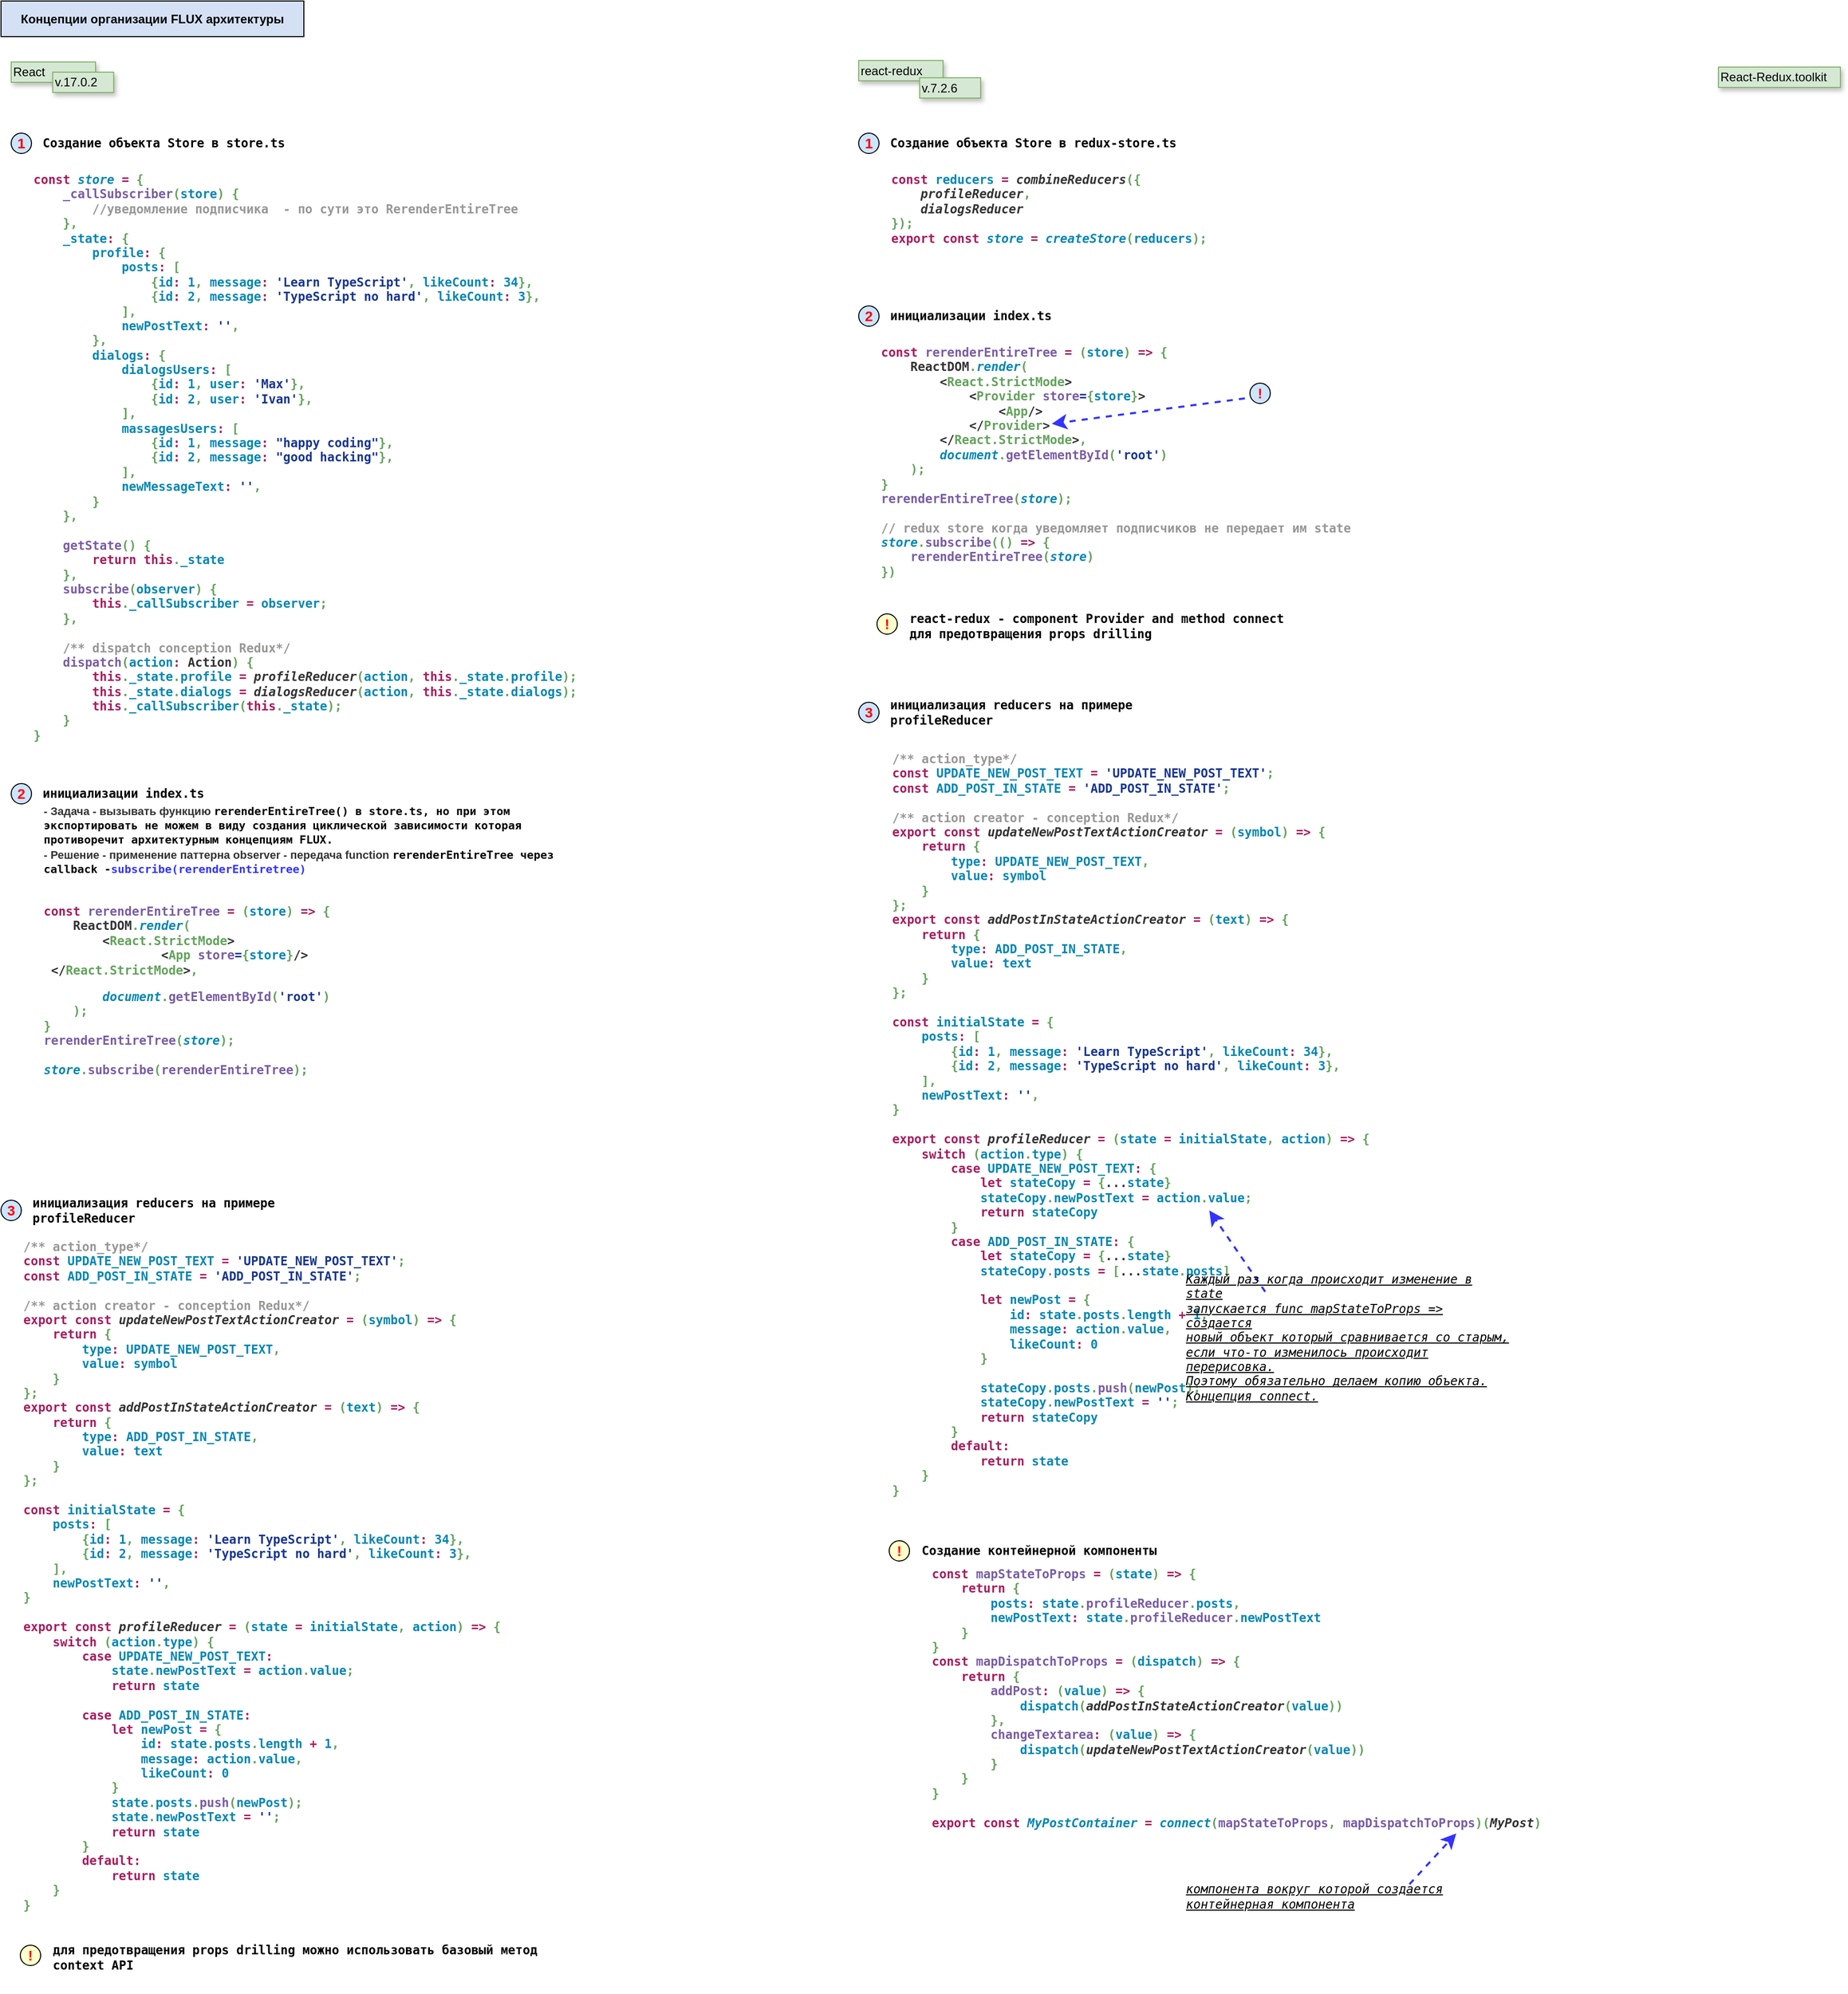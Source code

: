 <mxfile version="17.4.1" type="github" pages="2">
  <diagram id="qvrgE9RsfLInDcwIYguw" name="Conception Flux">
    <mxGraphModel dx="2078" dy="953" grid="1" gridSize="10" guides="1" tooltips="1" connect="1" arrows="1" fold="1" page="1" pageScale="1" pageWidth="827" pageHeight="1169" math="0" shadow="0">
      <root>
        <mxCell id="0" />
        <mxCell id="1" parent="0" />
        <mxCell id="BxIIAlPTyecSCrshHLg6-22" value="&lt;b&gt;Концепции организации FLUX архитектуры&lt;/b&gt;" style="rounded=0;whiteSpace=wrap;html=1;fillColor=#D4E1F5;shadow=0;strokeColor=#000000;" parent="1" vertex="1">
          <mxGeometry x="50" y="20" width="298" height="35" as="geometry" />
        </mxCell>
        <mxCell id="BxIIAlPTyecSCrshHLg6-37" value="react-redux" style="text;html=1;strokeColor=#82b366;fillColor=#D5E8D4;align=left;verticalAlign=middle;whiteSpace=wrap;rounded=0;glass=0;shadow=1;" parent="1" vertex="1">
          <mxGeometry x="894" y="78.5" width="83" height="20" as="geometry" />
        </mxCell>
        <mxCell id="BxIIAlPTyecSCrshHLg6-38" value="React-Redux.toolkit" style="text;html=1;strokeColor=#82b366;fillColor=#D5E8D4;align=left;verticalAlign=middle;whiteSpace=wrap;rounded=0;glass=0;shadow=1;" parent="1" vertex="1">
          <mxGeometry x="1740" y="85" width="120" height="20" as="geometry" />
        </mxCell>
        <mxCell id="BxIIAlPTyecSCrshHLg6-42" value="&lt;pre style=&quot;color: rgb(51 , 51 , 51) ; font-family: &amp;#34;jetbrains mono&amp;#34; , monospace&quot;&gt;&lt;b&gt;&lt;span style=&quot;color: #a71d5d&quot;&gt;const &lt;/span&gt;&lt;span style=&quot;color: #0086b3 ; font-style: italic&quot;&gt;store&lt;/span&gt; &lt;span style=&quot;color: #a71d5d&quot;&gt;= &lt;/span&gt;&lt;span style=&quot;color: #63a35c&quot;&gt;{&lt;br&gt;&lt;/span&gt;&lt;span style=&quot;color: #63a35c&quot;&gt;    &lt;/span&gt;&lt;span style=&quot;color: #795da3&quot;&gt;_callSubscriber&lt;/span&gt;&lt;span style=&quot;color: #63a35c&quot;&gt;(&lt;/span&gt;&lt;span style=&quot;color: #0086b3&quot;&gt;store&lt;/span&gt;&lt;span style=&quot;color: #63a35c&quot;&gt;) {&lt;br&gt;&lt;/span&gt;&lt;span style=&quot;color: #63a35c&quot;&gt;        &lt;/span&gt;&lt;span style=&quot;color: #969896&quot;&gt;//уведомление подписчика  - по сути это RerenderEntireTree&lt;br&gt;&lt;/span&gt;&lt;span style=&quot;color: #969896&quot;&gt;    &lt;/span&gt;&lt;span style=&quot;color: #63a35c&quot;&gt;},&lt;br&gt;&lt;/span&gt;&lt;span style=&quot;color: #63a35c&quot;&gt;    &lt;/span&gt;&lt;span style=&quot;color: #0086b3&quot;&gt;_state&lt;/span&gt;&lt;span style=&quot;color: #a71d5d&quot;&gt;: &lt;/span&gt;&lt;span style=&quot;color: #63a35c&quot;&gt;{&lt;br&gt;&lt;/span&gt;&lt;span style=&quot;color: #63a35c&quot;&gt;        &lt;/span&gt;&lt;span style=&quot;color: #0086b3&quot;&gt;profile&lt;/span&gt;&lt;span style=&quot;color: #a71d5d&quot;&gt;: &lt;/span&gt;&lt;span style=&quot;color: #63a35c&quot;&gt;{&lt;br&gt;&lt;/span&gt;&lt;span style=&quot;color: #63a35c&quot;&gt;            &lt;/span&gt;&lt;span style=&quot;color: #0086b3&quot;&gt;posts&lt;/span&gt;&lt;span style=&quot;color: #a71d5d&quot;&gt;: &lt;/span&gt;&lt;span style=&quot;color: #63a35c&quot;&gt;[&lt;br&gt;&lt;/span&gt;&lt;span style=&quot;color: #63a35c&quot;&gt;                {&lt;/span&gt;&lt;span style=&quot;color: #0086b3&quot;&gt;id&lt;/span&gt;&lt;span style=&quot;color: #a71d5d&quot;&gt;: &lt;/span&gt;&lt;span style=&quot;color: #0086b3&quot;&gt;1&lt;/span&gt;&lt;span style=&quot;color: #63a35c&quot;&gt;, &lt;/span&gt;&lt;span style=&quot;color: #0086b3&quot;&gt;message&lt;/span&gt;&lt;span style=&quot;color: #a71d5d&quot;&gt;: &lt;/span&gt;&lt;span style=&quot;color: #183691&quot;&gt;&#39;Learn TypeScript&#39;&lt;/span&gt;&lt;span style=&quot;color: #63a35c&quot;&gt;, &lt;/span&gt;&lt;span style=&quot;color: #0086b3&quot;&gt;likeCount&lt;/span&gt;&lt;span style=&quot;color: #a71d5d&quot;&gt;: &lt;/span&gt;&lt;span style=&quot;color: #0086b3&quot;&gt;34&lt;/span&gt;&lt;span style=&quot;color: #63a35c&quot;&gt;},&lt;br&gt;&lt;/span&gt;&lt;span style=&quot;color: #63a35c&quot;&gt;                {&lt;/span&gt;&lt;span style=&quot;color: #0086b3&quot;&gt;id&lt;/span&gt;&lt;span style=&quot;color: #a71d5d&quot;&gt;: &lt;/span&gt;&lt;span style=&quot;color: #0086b3&quot;&gt;2&lt;/span&gt;&lt;span style=&quot;color: #63a35c&quot;&gt;, &lt;/span&gt;&lt;span style=&quot;color: #0086b3&quot;&gt;message&lt;/span&gt;&lt;span style=&quot;color: #a71d5d&quot;&gt;: &lt;/span&gt;&lt;span style=&quot;color: #183691&quot;&gt;&#39;TypeScript no hard&#39;&lt;/span&gt;&lt;span style=&quot;color: #63a35c&quot;&gt;, &lt;/span&gt;&lt;span style=&quot;color: #0086b3&quot;&gt;likeCount&lt;/span&gt;&lt;span style=&quot;color: #a71d5d&quot;&gt;: &lt;/span&gt;&lt;span style=&quot;color: #0086b3&quot;&gt;3&lt;/span&gt;&lt;span style=&quot;color: #63a35c&quot;&gt;},&lt;br&gt;&lt;/span&gt;&lt;span style=&quot;color: #63a35c&quot;&gt;            ],&lt;br&gt;&lt;/span&gt;&lt;span style=&quot;color: #63a35c&quot;&gt;            &lt;/span&gt;&lt;span style=&quot;color: #0086b3&quot;&gt;newPostText&lt;/span&gt;&lt;span style=&quot;color: #a71d5d&quot;&gt;: &lt;/span&gt;&lt;span style=&quot;color: #183691&quot;&gt;&#39;&#39;&lt;/span&gt;&lt;span style=&quot;color: #63a35c&quot;&gt;,&lt;br&gt;&lt;/span&gt;&lt;span style=&quot;color: #63a35c&quot;&gt;        },&lt;br&gt;&lt;/span&gt;&lt;span style=&quot;color: #63a35c&quot;&gt;        &lt;/span&gt;&lt;span style=&quot;color: #0086b3&quot;&gt;dialogs&lt;/span&gt;&lt;span style=&quot;color: #a71d5d&quot;&gt;: &lt;/span&gt;&lt;span style=&quot;color: #63a35c&quot;&gt;{&lt;br&gt;&lt;/span&gt;&lt;span style=&quot;color: #63a35c&quot;&gt;            &lt;/span&gt;&lt;span style=&quot;color: #0086b3&quot;&gt;dialogsUsers&lt;/span&gt;&lt;span style=&quot;color: #a71d5d&quot;&gt;: &lt;/span&gt;&lt;span style=&quot;color: #63a35c&quot;&gt;[&lt;br&gt;&lt;/span&gt;&lt;span style=&quot;color: #63a35c&quot;&gt;                {&lt;/span&gt;&lt;span style=&quot;color: #0086b3&quot;&gt;id&lt;/span&gt;&lt;span style=&quot;color: #a71d5d&quot;&gt;: &lt;/span&gt;&lt;span style=&quot;color: #0086b3&quot;&gt;1&lt;/span&gt;&lt;span style=&quot;color: #63a35c&quot;&gt;, &lt;/span&gt;&lt;span style=&quot;color: #0086b3&quot;&gt;user&lt;/span&gt;&lt;span style=&quot;color: #a71d5d&quot;&gt;: &lt;/span&gt;&lt;span style=&quot;color: #183691&quot;&gt;&#39;Max&#39;&lt;/span&gt;&lt;span style=&quot;color: #63a35c&quot;&gt;},&lt;br&gt;&lt;/span&gt;&lt;span style=&quot;color: #63a35c&quot;&gt;                {&lt;/span&gt;&lt;span style=&quot;color: #0086b3&quot;&gt;id&lt;/span&gt;&lt;span style=&quot;color: #a71d5d&quot;&gt;: &lt;/span&gt;&lt;span style=&quot;color: #0086b3&quot;&gt;2&lt;/span&gt;&lt;span style=&quot;color: #63a35c&quot;&gt;, &lt;/span&gt;&lt;span style=&quot;color: #0086b3&quot;&gt;user&lt;/span&gt;&lt;span style=&quot;color: #a71d5d&quot;&gt;: &lt;/span&gt;&lt;span style=&quot;color: #183691&quot;&gt;&#39;Ivan&#39;&lt;/span&gt;&lt;span style=&quot;color: #63a35c&quot;&gt;},&lt;/span&gt;&lt;span style=&quot;color: #63a35c&quot;&gt;&lt;br&gt;&lt;/span&gt;&lt;span style=&quot;color: #63a35c&quot;&gt;            ],&lt;br&gt;&lt;/span&gt;&lt;span style=&quot;color: #63a35c&quot;&gt;            &lt;/span&gt;&lt;span style=&quot;color: #0086b3&quot;&gt;massagesUsers&lt;/span&gt;&lt;span style=&quot;color: #a71d5d&quot;&gt;: &lt;/span&gt;&lt;span style=&quot;color: #63a35c&quot;&gt;[&lt;br&gt;&lt;/span&gt;&lt;span style=&quot;color: #63a35c&quot;&gt;                {&lt;/span&gt;&lt;span style=&quot;color: #0086b3&quot;&gt;id&lt;/span&gt;&lt;span style=&quot;color: #a71d5d&quot;&gt;: &lt;/span&gt;&lt;span style=&quot;color: #0086b3&quot;&gt;1&lt;/span&gt;&lt;span style=&quot;color: #63a35c&quot;&gt;, &lt;/span&gt;&lt;span style=&quot;color: #0086b3&quot;&gt;message&lt;/span&gt;&lt;span style=&quot;color: #a71d5d&quot;&gt;: &lt;/span&gt;&lt;span style=&quot;color: #183691&quot;&gt;&quot;happy coding&quot;&lt;/span&gt;&lt;span style=&quot;color: #63a35c&quot;&gt;},&lt;br&gt;&lt;/span&gt;&lt;span style=&quot;color: #63a35c&quot;&gt;                {&lt;/span&gt;&lt;span style=&quot;color: #0086b3&quot;&gt;id&lt;/span&gt;&lt;span style=&quot;color: #a71d5d&quot;&gt;: &lt;/span&gt;&lt;span style=&quot;color: #0086b3&quot;&gt;2&lt;/span&gt;&lt;span style=&quot;color: #63a35c&quot;&gt;, &lt;/span&gt;&lt;span style=&quot;color: #0086b3&quot;&gt;message&lt;/span&gt;&lt;span style=&quot;color: #a71d5d&quot;&gt;: &lt;/span&gt;&lt;span style=&quot;color: #183691&quot;&gt;&quot;good hacking&quot;&lt;/span&gt;&lt;span style=&quot;color: #63a35c&quot;&gt;},&lt;/span&gt;&lt;span style=&quot;color: #63a35c&quot;&gt;&lt;br&gt;&lt;/span&gt;&lt;span style=&quot;color: #63a35c&quot;&gt;            ],&lt;br&gt;&lt;/span&gt;&lt;span style=&quot;color: #63a35c&quot;&gt;            &lt;/span&gt;&lt;span style=&quot;color: #0086b3&quot;&gt;newMessageText&lt;/span&gt;&lt;span style=&quot;color: #a71d5d&quot;&gt;: &lt;/span&gt;&lt;span style=&quot;color: #183691&quot;&gt;&#39;&#39;&lt;/span&gt;&lt;span style=&quot;color: #63a35c&quot;&gt;,&lt;br&gt;&lt;/span&gt;&lt;span style=&quot;color: #63a35c&quot;&gt;        }&lt;br&gt;&lt;/span&gt;&lt;span style=&quot;color: #63a35c&quot;&gt;    },&lt;br&gt;&lt;/span&gt;&lt;span style=&quot;color: #63a35c&quot;&gt;&lt;br&gt;&lt;/span&gt;&lt;span style=&quot;color: #63a35c&quot;&gt;    &lt;/span&gt;&lt;span style=&quot;color: #795da3&quot;&gt;getState&lt;/span&gt;&lt;span style=&quot;color: #63a35c&quot;&gt;() {&lt;br&gt;&lt;/span&gt;&lt;span style=&quot;color: #63a35c&quot;&gt;        &lt;/span&gt;&lt;span style=&quot;color: #a71d5d&quot;&gt;return this&lt;/span&gt;&lt;span style=&quot;color: #63a35c&quot;&gt;.&lt;/span&gt;&lt;span style=&quot;color: #0086b3&quot;&gt;_state&lt;br&gt;&lt;/span&gt;&lt;span style=&quot;color: #0086b3&quot;&gt;    &lt;/span&gt;&lt;span style=&quot;color: #63a35c&quot;&gt;},&lt;br&gt;&lt;/span&gt;&lt;span style=&quot;color: #63a35c&quot;&gt;    &lt;/span&gt;&lt;span style=&quot;color: #795da3&quot;&gt;subscribe&lt;/span&gt;&lt;span style=&quot;color: #63a35c&quot;&gt;(&lt;/span&gt;&lt;span style=&quot;color: #0086b3&quot;&gt;observer&lt;/span&gt;&lt;span style=&quot;color: #63a35c&quot;&gt;) {&lt;br&gt;&lt;/span&gt;&lt;span style=&quot;color: #63a35c&quot;&gt;        &lt;/span&gt;&lt;span style=&quot;color: #a71d5d&quot;&gt;this&lt;/span&gt;&lt;span style=&quot;color: #63a35c&quot;&gt;.&lt;/span&gt;&lt;span style=&quot;color: #0086b3&quot;&gt;_callSubscriber &lt;/span&gt;&lt;span style=&quot;color: #a71d5d&quot;&gt;= &lt;/span&gt;&lt;span style=&quot;color: #0086b3&quot;&gt;observer&lt;/span&gt;&lt;span style=&quot;color: #63a35c&quot;&gt;;&lt;br&gt;&lt;/span&gt;&lt;span style=&quot;color: #63a35c&quot;&gt;    },&lt;br&gt;&lt;/span&gt;&lt;span style=&quot;color: #63a35c&quot;&gt;&lt;br&gt;&lt;/span&gt;&lt;span style=&quot;color: #63a35c&quot;&gt;    &lt;/span&gt;&lt;span style=&quot;color: #969896&quot;&gt;/** dispatch conception Redux*/&lt;br&gt;&lt;/span&gt;&lt;span style=&quot;color: #969896&quot;&gt;    &lt;/span&gt;&lt;span style=&quot;color: #795da3&quot;&gt;dispatch&lt;/span&gt;&lt;span style=&quot;color: #63a35c&quot;&gt;(&lt;/span&gt;&lt;span style=&quot;color: #0086b3&quot;&gt;action&lt;/span&gt;&lt;span style=&quot;color: #a71d5d&quot;&gt;: &lt;/span&gt;Action&lt;span style=&quot;color: #63a35c&quot;&gt;) {&lt;br&gt;&lt;/span&gt;&lt;span style=&quot;color: #63a35c&quot;&gt;        &lt;/span&gt;&lt;span style=&quot;color: #a71d5d&quot;&gt;this&lt;/span&gt;&lt;span style=&quot;color: #63a35c&quot;&gt;.&lt;/span&gt;&lt;span style=&quot;color: #0086b3&quot;&gt;_state&lt;/span&gt;&lt;span style=&quot;color: #63a35c&quot;&gt;.&lt;/span&gt;&lt;span style=&quot;color: #0086b3&quot;&gt;profile &lt;/span&gt;&lt;span style=&quot;color: #a71d5d&quot;&gt;= &lt;/span&gt;&lt;span style=&quot;font-style: italic&quot;&gt;profileReducer&lt;/span&gt;&lt;span style=&quot;color: #63a35c&quot;&gt;(&lt;/span&gt;&lt;span style=&quot;color: #0086b3&quot;&gt;action&lt;/span&gt;&lt;span style=&quot;color: #63a35c&quot;&gt;, &lt;/span&gt;&lt;span style=&quot;color: #a71d5d&quot;&gt;this&lt;/span&gt;&lt;span style=&quot;color: #63a35c&quot;&gt;.&lt;/span&gt;&lt;span style=&quot;color: #0086b3&quot;&gt;_state&lt;/span&gt;&lt;span style=&quot;color: #63a35c&quot;&gt;.&lt;/span&gt;&lt;span style=&quot;color: #0086b3&quot;&gt;profile&lt;/span&gt;&lt;span style=&quot;color: #63a35c&quot;&gt;);&lt;br&gt;&lt;/span&gt;&lt;span style=&quot;color: #63a35c&quot;&gt;        &lt;/span&gt;&lt;span style=&quot;color: #a71d5d&quot;&gt;this&lt;/span&gt;&lt;span style=&quot;color: #63a35c&quot;&gt;.&lt;/span&gt;&lt;span style=&quot;color: #0086b3&quot;&gt;_state&lt;/span&gt;&lt;span style=&quot;color: #63a35c&quot;&gt;.&lt;/span&gt;&lt;span style=&quot;color: #0086b3&quot;&gt;dialogs &lt;/span&gt;&lt;span style=&quot;color: #a71d5d&quot;&gt;= &lt;/span&gt;&lt;span style=&quot;font-style: italic&quot;&gt;dialogsReducer&lt;/span&gt;&lt;span style=&quot;color: #63a35c&quot;&gt;(&lt;/span&gt;&lt;span style=&quot;color: #0086b3&quot;&gt;action&lt;/span&gt;&lt;span style=&quot;color: #63a35c&quot;&gt;, &lt;/span&gt;&lt;span style=&quot;color: #a71d5d&quot;&gt;this&lt;/span&gt;&lt;span style=&quot;color: #63a35c&quot;&gt;.&lt;/span&gt;&lt;span style=&quot;color: #0086b3&quot;&gt;_state&lt;/span&gt;&lt;span style=&quot;color: #63a35c&quot;&gt;.&lt;/span&gt;&lt;span style=&quot;color: #0086b3&quot;&gt;dialogs&lt;/span&gt;&lt;span style=&quot;color: #63a35c&quot;&gt;);&lt;br&gt;&lt;/span&gt;&lt;span style=&quot;color: #63a35c&quot;&gt;        &lt;/span&gt;&lt;span style=&quot;color: #a71d5d&quot;&gt;this&lt;/span&gt;&lt;span style=&quot;color: #63a35c&quot;&gt;.&lt;/span&gt;&lt;span style=&quot;color: #0086b3&quot;&gt;_callSubscriber&lt;/span&gt;&lt;span style=&quot;color: #63a35c&quot;&gt;(&lt;/span&gt;&lt;span style=&quot;color: #a71d5d&quot;&gt;this&lt;/span&gt;&lt;span style=&quot;color: #63a35c&quot;&gt;.&lt;/span&gt;&lt;span style=&quot;color: #0086b3&quot;&gt;_state&lt;/span&gt;&lt;span style=&quot;color: #63a35c&quot;&gt;);&lt;br&gt;&lt;/span&gt;&lt;span style=&quot;color: #63a35c&quot;&gt;    }&lt;br&gt;&lt;/span&gt;&lt;span style=&quot;color: #63a35c&quot;&gt;}&lt;/span&gt;&lt;/b&gt;&lt;/pre&gt;" style="text;whiteSpace=wrap;html=1;fontColor=#000000;labelBackgroundColor=none;" parent="1" vertex="1">
          <mxGeometry x="79.5" y="170" width="490.87" height="590" as="geometry" />
        </mxCell>
        <mxCell id="BxIIAlPTyecSCrshHLg6-44" value="v.7.2.6" style="text;html=1;strokeColor=#82b366;fillColor=#D5E8D4;align=left;verticalAlign=middle;whiteSpace=wrap;rounded=0;glass=0;shadow=1;" parent="1" vertex="1">
          <mxGeometry x="954" y="95.5" width="60" height="20" as="geometry" />
        </mxCell>
        <mxCell id="BxIIAlPTyecSCrshHLg6-45" value="" style="group" parent="1" vertex="1" connectable="0">
          <mxGeometry x="60" y="80" width="100.87" height="30" as="geometry" />
        </mxCell>
        <mxCell id="BxIIAlPTyecSCrshHLg6-21" value="React" style="text;html=1;strokeColor=#82b366;fillColor=#D5E8D4;align=left;verticalAlign=middle;whiteSpace=wrap;rounded=0;glass=0;shadow=1;" parent="BxIIAlPTyecSCrshHLg6-45" vertex="1">
          <mxGeometry width="83" height="20" as="geometry" />
        </mxCell>
        <mxCell id="BxIIAlPTyecSCrshHLg6-43" value="v.17.0.2" style="text;html=1;strokeColor=#82b366;fillColor=#D5E8D4;align=left;verticalAlign=middle;whiteSpace=wrap;rounded=0;glass=0;shadow=1;" parent="BxIIAlPTyecSCrshHLg6-45" vertex="1">
          <mxGeometry x="40.87" y="10" width="60" height="20" as="geometry" />
        </mxCell>
        <mxCell id="BxIIAlPTyecSCrshHLg6-46" value="&lt;pre style=&quot;color: rgb(51 , 51 , 51) ; font-family: &amp;#34;jetbrains mono&amp;#34; , monospace&quot;&gt;&lt;b&gt;&lt;span style=&quot;color: #a71d5d&quot;&gt;const &lt;/span&gt;&lt;span style=&quot;color: #795da3&quot;&gt;rerenderEntireTree &lt;/span&gt;&lt;span style=&quot;color: #a71d5d&quot;&gt;= &lt;/span&gt;&lt;span style=&quot;color: #63a35c&quot;&gt;(&lt;/span&gt;&lt;span style=&quot;color: #0086b3&quot;&gt;store&lt;/span&gt;&lt;span style=&quot;color: #63a35c&quot;&gt;) &lt;/span&gt;&lt;span style=&quot;color: #a71d5d&quot;&gt;=&amp;gt; &lt;/span&gt;&lt;span style=&quot;color: #63a35c&quot;&gt;{&lt;br&gt;&lt;/span&gt;&lt;span style=&quot;color: #63a35c&quot;&gt;    &lt;/span&gt;ReactDOM&lt;span style=&quot;color: #63a35c&quot;&gt;.&lt;/span&gt;&lt;span style=&quot;color: #0086b3 ; font-style: italic&quot;&gt;render&lt;/span&gt;&lt;span style=&quot;color: #63a35c&quot;&gt;(&lt;br&gt;&lt;/span&gt;&lt;span style=&quot;color: #63a35c&quot;&gt;        &lt;/span&gt;&amp;lt;&lt;span style=&quot;color: #63a35c&quot;&gt;React.StrictMode&lt;/span&gt;&amp;gt;&lt;br&gt;                &amp;lt;&lt;span style=&quot;color: #63a35c&quot;&gt;App &lt;/span&gt;&lt;/b&gt;&lt;b&gt;&lt;span style=&quot;color: rgb(121 , 93 , 163)&quot;&gt;store&lt;/span&gt;&lt;span style=&quot;color: rgb(24 , 54 , 145)&quot;&gt;=&lt;/span&gt;&lt;span style=&quot;color: rgb(99 , 163 , 92)&quot;&gt;{&lt;/span&gt;&lt;span style=&quot;color: rgb(0 , 134 , 179)&quot;&gt;store&lt;/span&gt;&lt;span style=&quot;color: rgb(99 , 163 , 92)&quot;&gt;}&lt;/span&gt;&lt;/b&gt;&lt;b&gt;/&amp;gt;&lt;/b&gt;&lt;b style=&quot;white-space: normal&quot;&gt;&amp;nbsp; &amp;nbsp; &amp;nbsp; &amp;nbsp; &lt;span style=&quot;white-space: pre&quot;&gt; &lt;/span&gt;&amp;lt;/&lt;span style=&quot;color: #63a35c&quot;&gt;React.StrictMode&lt;/span&gt;&amp;gt;&lt;span style=&quot;color: #63a35c&quot;&gt;,&lt;/span&gt;&lt;/b&gt;&lt;/pre&gt;&lt;pre style=&quot;color: rgb(51 , 51 , 51) ; font-family: &amp;#34;jetbrains mono&amp;#34; , monospace&quot;&gt;&lt;b&gt;&lt;span style=&quot;color: #63a35c&quot;&gt;        &lt;/span&gt;&lt;span style=&quot;color: #0086b3 ; font-style: italic&quot;&gt;document&lt;/span&gt;&lt;span style=&quot;color: #63a35c&quot;&gt;.&lt;/span&gt;&lt;span style=&quot;color: #795da3&quot;&gt;getElementById&lt;/span&gt;&lt;span style=&quot;color: #63a35c&quot;&gt;(&lt;/span&gt;&lt;span style=&quot;color: #183691&quot;&gt;&#39;root&#39;&lt;/span&gt;&lt;span style=&quot;color: #63a35c&quot;&gt;)&lt;br&gt;&lt;/span&gt;&lt;span style=&quot;color: #63a35c&quot;&gt;    );&lt;br&gt;&lt;/span&gt;&lt;span style=&quot;color: #63a35c&quot;&gt;}&lt;br&gt;&lt;/span&gt;&lt;span style=&quot;color: #795da3&quot;&gt;rerenderEntireTree&lt;/span&gt;&lt;span style=&quot;color: #63a35c&quot;&gt;(&lt;/span&gt;&lt;span style=&quot;color: #0086b3 ; font-style: italic&quot;&gt;store&lt;/span&gt;&lt;span style=&quot;color: #63a35c&quot;&gt;);&lt;br&gt;&lt;/span&gt;&lt;span style=&quot;color: #63a35c&quot;&gt;&lt;br&gt;&lt;/span&gt;&lt;span style=&quot;color: #0086b3 ; font-style: italic&quot;&gt;store&lt;/span&gt;&lt;span style=&quot;color: #63a35c&quot;&gt;.&lt;/span&gt;&lt;span style=&quot;color: #795da3&quot;&gt;subscribe&lt;/span&gt;&lt;span style=&quot;color: #63a35c&quot;&gt;(&lt;/span&gt;&lt;span style=&quot;color: #795da3&quot;&gt;rerenderEntireTree&lt;/span&gt;&lt;span style=&quot;color: #63a35c&quot;&gt;); &lt;/span&gt;&lt;/b&gt;&lt;/pre&gt;" style="text;whiteSpace=wrap;html=1;fontSize=12;fontColor=#000000;labelBackgroundColor=none;" parent="1" vertex="1">
          <mxGeometry x="90" y="890" width="340" height="200" as="geometry" />
        </mxCell>
        <mxCell id="BxIIAlPTyecSCrshHLg6-48" value="" style="group" parent="1" vertex="1" connectable="0">
          <mxGeometry x="60" y="140" width="369.57" height="40" as="geometry" />
        </mxCell>
        <mxCell id="BxIIAlPTyecSCrshHLg6-3" value="&lt;font&gt;&lt;span style=&quot;color: rgb(0 , 0 , 0) ; font-family: &amp;#34;jetbrains mono&amp;#34; , monospace&quot;&gt;&lt;b&gt;Создание объекта Store в store.ts&lt;/b&gt;&lt;br&gt;&lt;/span&gt;&lt;/font&gt;" style="text;html=1;strokeColor=none;fillColor=none;align=left;verticalAlign=middle;whiteSpace=wrap;rounded=0;labelBackgroundColor=none;labelBorderColor=none;fontFamily=Helvetica;fontSize=12;fontColor=#333333;" parent="BxIIAlPTyecSCrshHLg6-48" vertex="1">
          <mxGeometry x="28.7" width="340.87" height="40" as="geometry" />
        </mxCell>
        <mxCell id="BxIIAlPTyecSCrshHLg6-47" value="1" style="ellipse;whiteSpace=wrap;html=1;aspect=fixed;fontSize=14;fontColor=#FF0000;fillColor=#CCE5FF;fontStyle=1" parent="BxIIAlPTyecSCrshHLg6-48" vertex="1">
          <mxGeometry y="10" width="20" height="20" as="geometry" />
        </mxCell>
        <mxCell id="BxIIAlPTyecSCrshHLg6-49" value="" style="group" parent="1" vertex="1" connectable="0">
          <mxGeometry x="60" y="780" width="369.57" height="40" as="geometry" />
        </mxCell>
        <mxCell id="BxIIAlPTyecSCrshHLg6-50" value="&lt;font&gt;&lt;span style=&quot;color: rgb(0 , 0 , 0) ; font-family: &amp;#34;jetbrains mono&amp;#34; , monospace&quot;&gt;&lt;b&gt;инициализации index.ts&lt;/b&gt;&lt;br&gt;&lt;/span&gt;&lt;/font&gt;" style="text;html=1;strokeColor=none;fillColor=none;align=left;verticalAlign=middle;whiteSpace=wrap;rounded=0;labelBackgroundColor=none;labelBorderColor=none;fontFamily=Helvetica;fontSize=12;fontColor=#333333;" parent="BxIIAlPTyecSCrshHLg6-49" vertex="1">
          <mxGeometry x="28.7" width="340.87" height="40" as="geometry" />
        </mxCell>
        <mxCell id="BxIIAlPTyecSCrshHLg6-51" value="2" style="ellipse;whiteSpace=wrap;html=1;aspect=fixed;fontSize=14;fontColor=#FF0000;fillColor=#CCE5FF;fontStyle=1" parent="BxIIAlPTyecSCrshHLg6-49" vertex="1">
          <mxGeometry y="10" width="20" height="20" as="geometry" />
        </mxCell>
        <mxCell id="BxIIAlPTyecSCrshHLg6-52" value="&lt;font style=&quot;font-size: 11px&quot;&gt;&lt;b&gt;- Задача - вызывать функцию&amp;nbsp;&lt;span style=&quot;color: rgb(0 , 0 , 0) ; font-family: &amp;#34;jetbrains mono&amp;#34; , monospace&quot;&gt;rerenderEntireTree() в store.ts, но при этом экспортировать не можем в виду создания циклической зависимости которая противоречит архитектурным концепциям FLUX.&amp;nbsp;&lt;br&gt;&lt;/span&gt;&lt;/b&gt;&lt;/font&gt;&lt;font style=&quot;font-size: 11px&quot;&gt;&lt;font style=&quot;font-size: 11px&quot;&gt;&lt;b&gt;- Решение - применение паттерна observer - передача function&amp;nbsp;&lt;/b&gt;&lt;b&gt;&lt;span style=&quot;color: rgb(0 , 0 , 0) ; font-family: &amp;#34;jetbrains mono&amp;#34; , monospace&quot;&gt;rerenderEntireTree через callback -&lt;/span&gt;&lt;/b&gt;&lt;span style=&quot;font-family: &amp;#34;jetbrains mono&amp;#34; , monospace&quot;&gt;&lt;font color=&quot;#3333ff&quot; style=&quot;font-size: 11px&quot;&gt;&lt;b&gt;subscribe(rerenderEntiretree)&lt;/b&gt;&lt;/font&gt;&lt;/span&gt;&lt;b&gt;&lt;span style=&quot;color: rgb(0 , 0 , 0) ; font-family: &amp;#34;jetbrains mono&amp;#34; , monospace&quot;&gt;&amp;nbsp;&lt;/span&gt;&lt;/b&gt;&lt;/font&gt;&lt;b style=&quot;font-size: 11px&quot;&gt;&lt;span style=&quot;color: rgb(0 , 0 , 0) ; font-family: &amp;#34;jetbrains mono&amp;#34; , monospace&quot;&gt;&lt;br&gt;&lt;/span&gt;&lt;/b&gt;&lt;/font&gt;" style="text;html=1;strokeColor=none;fillColor=none;align=left;verticalAlign=middle;whiteSpace=wrap;rounded=0;labelBackgroundColor=none;labelBorderColor=none;fontFamily=Helvetica;fontSize=12;fontColor=#333333;" parent="1" vertex="1">
          <mxGeometry x="90" y="810" width="529" height="70" as="geometry" />
        </mxCell>
        <mxCell id="BxIIAlPTyecSCrshHLg6-55" value="" style="group" parent="1" vertex="1" connectable="0">
          <mxGeometry x="50" y="1190" width="369.57" height="40" as="geometry" />
        </mxCell>
        <mxCell id="BxIIAlPTyecSCrshHLg6-56" value="&lt;font&gt;&lt;span style=&quot;color: rgb(0 , 0 , 0) ; font-family: &amp;#34;jetbrains mono&amp;#34; , monospace&quot;&gt;&lt;b&gt;инициализация reducers на примере profileReducer&lt;/b&gt;&lt;br&gt;&lt;/span&gt;&lt;/font&gt;" style="text;html=1;strokeColor=none;fillColor=none;align=left;verticalAlign=middle;whiteSpace=wrap;rounded=0;labelBackgroundColor=none;labelBorderColor=none;fontFamily=Helvetica;fontSize=12;fontColor=#333333;" parent="BxIIAlPTyecSCrshHLg6-55" vertex="1">
          <mxGeometry x="28.7" width="340.87" height="40" as="geometry" />
        </mxCell>
        <mxCell id="BxIIAlPTyecSCrshHLg6-57" value="3" style="ellipse;whiteSpace=wrap;html=1;aspect=fixed;fontSize=14;fontColor=#FF0000;fillColor=#CCE5FF;fontStyle=1" parent="BxIIAlPTyecSCrshHLg6-55" vertex="1">
          <mxGeometry y="10" width="20" height="20" as="geometry" />
        </mxCell>
        <mxCell id="BxIIAlPTyecSCrshHLg6-60" value="&lt;pre style=&quot;font-family: &amp;#34;jetbrains mono&amp;#34; , monospace ; color: rgb(51 , 51 , 51)&quot;&gt;&lt;b&gt;&lt;span style=&quot;color: #969896&quot;&gt;/** action_type*/&lt;br&gt;&lt;/span&gt;&lt;span style=&quot;color: #a71d5d&quot;&gt;const &lt;/span&gt;&lt;span style=&quot;color: #0086b3&quot;&gt;UPDATE_NEW_POST_TEXT &lt;/span&gt;&lt;span style=&quot;color: #a71d5d&quot;&gt;= &lt;/span&gt;&lt;span style=&quot;color: #183691&quot;&gt;&#39;UPDATE_NEW_POST_TEXT&#39;&lt;/span&gt;&lt;span style=&quot;color: #63a35c&quot;&gt;;&lt;br&gt;&lt;/span&gt;&lt;span style=&quot;color: #a71d5d&quot;&gt;const &lt;/span&gt;&lt;span style=&quot;color: #0086b3&quot;&gt;ADD_POST_IN_STATE&lt;/span&gt;&lt;span style=&quot;color: #a71d5d&quot;&gt; = &lt;/span&gt;&lt;span style=&quot;color: #183691&quot;&gt;&#39;ADD_POST_IN_STATE&#39;&lt;/span&gt;&lt;span style=&quot;color: #63a35c&quot;&gt;;&lt;br&gt;&lt;/span&gt;&lt;span style=&quot;color: #63a35c&quot;&gt;&lt;br&gt;&lt;/span&gt;&lt;span style=&quot;color: #969896&quot;&gt;/** action creator - conception Redux*/&lt;br&gt;&lt;/span&gt;&lt;span style=&quot;color: #a71d5d&quot;&gt;export const &lt;/span&gt;&lt;span style=&quot;font-style: italic&quot;&gt;updateNewPostTextActionCreator &lt;/span&gt;&lt;span style=&quot;color: #a71d5d&quot;&gt;= &lt;/span&gt;&lt;span style=&quot;color: #63a35c&quot;&gt;(&lt;/span&gt;&lt;span style=&quot;color: #0086b3&quot;&gt;symbol&lt;/span&gt;&lt;span style=&quot;color: #63a35c&quot;&gt;) &lt;/span&gt;&lt;span style=&quot;color: #a71d5d&quot;&gt;=&amp;gt; &lt;/span&gt;&lt;span style=&quot;color: #63a35c&quot;&gt;{&lt;br&gt;&lt;/span&gt;&lt;span style=&quot;color: #63a35c&quot;&gt;    &lt;/span&gt;&lt;span style=&quot;color: #a71d5d&quot;&gt;return &lt;/span&gt;&lt;span style=&quot;color: #63a35c&quot;&gt;{&lt;br&gt;&lt;/span&gt;&lt;span style=&quot;color: #63a35c&quot;&gt;        &lt;/span&gt;&lt;span style=&quot;color: #0086b3&quot;&gt;type&lt;/span&gt;&lt;span style=&quot;color: #a71d5d&quot;&gt;: &lt;/span&gt;&lt;span style=&quot;color: #0086b3&quot;&gt;UPDATE_NEW_POST_TEXT&lt;/span&gt;&lt;span style=&quot;color: #63a35c&quot;&gt;,&lt;br&gt;&lt;/span&gt;&lt;span style=&quot;color: #63a35c&quot;&gt;        &lt;/span&gt;&lt;span style=&quot;color: #0086b3&quot;&gt;value&lt;/span&gt;&lt;span style=&quot;color: #a71d5d&quot;&gt;: &lt;/span&gt;&lt;span style=&quot;color: #0086b3&quot;&gt;symbol&lt;br&gt;&lt;/span&gt;&lt;span style=&quot;color: #0086b3&quot;&gt;    &lt;/span&gt;&lt;span style=&quot;color: #63a35c&quot;&gt;}&lt;br&gt;&lt;/span&gt;&lt;span style=&quot;color: #63a35c&quot;&gt;};&lt;br&gt;&lt;/span&gt;&lt;span style=&quot;color: #a71d5d&quot;&gt;export const &lt;/span&gt;&lt;span style=&quot;font-style: italic&quot;&gt;addPostInStateActionCreator &lt;/span&gt;&lt;span style=&quot;color: #a71d5d&quot;&gt;= &lt;/span&gt;&lt;span style=&quot;color: #63a35c&quot;&gt;(&lt;/span&gt;&lt;span style=&quot;color: #0086b3&quot;&gt;text&lt;/span&gt;&lt;span style=&quot;color: #63a35c&quot;&gt;) &lt;/span&gt;&lt;span style=&quot;color: #a71d5d&quot;&gt;=&amp;gt; &lt;/span&gt;&lt;span style=&quot;color: #63a35c&quot;&gt;{&lt;br&gt;&lt;/span&gt;&lt;span style=&quot;color: #63a35c&quot;&gt;    &lt;/span&gt;&lt;span style=&quot;color: #a71d5d&quot;&gt;return &lt;/span&gt;&lt;span style=&quot;color: #63a35c&quot;&gt;{&lt;br&gt;&lt;/span&gt;&lt;span style=&quot;color: #63a35c&quot;&gt;        &lt;/span&gt;&lt;span style=&quot;color: #0086b3&quot;&gt;type&lt;/span&gt;&lt;span style=&quot;color: #a71d5d&quot;&gt;: &lt;/span&gt;&lt;span style=&quot;color: #0086b3&quot;&gt;ADD_POST_IN_STATE&lt;/span&gt;&lt;span style=&quot;color: #63a35c&quot;&gt;,&lt;br&gt;&lt;/span&gt;&lt;span style=&quot;color: #63a35c&quot;&gt;        &lt;/span&gt;&lt;span style=&quot;color: #0086b3&quot;&gt;value&lt;/span&gt;&lt;span style=&quot;color: #a71d5d&quot;&gt;: &lt;/span&gt;&lt;span style=&quot;color: #0086b3&quot;&gt;text&lt;br&gt;&lt;/span&gt;&lt;span style=&quot;color: #0086b3&quot;&gt;    &lt;/span&gt;&lt;span style=&quot;color: #63a35c&quot;&gt;}&lt;br&gt;&lt;/span&gt;&lt;span style=&quot;color: #63a35c&quot;&gt;};&lt;br&gt;&lt;/span&gt;&lt;span style=&quot;color: #63a35c&quot;&gt;&lt;br&gt;&lt;/span&gt;&lt;span style=&quot;color: #a71d5d&quot;&gt;const &lt;/span&gt;&lt;span style=&quot;color: #0086b3&quot;&gt;initialState &lt;/span&gt;&lt;span style=&quot;color: #a71d5d&quot;&gt;= &lt;/span&gt;&lt;span style=&quot;color: #63a35c&quot;&gt;{&lt;br&gt;&lt;/span&gt;&lt;span style=&quot;color: #63a35c&quot;&gt;    &lt;/span&gt;&lt;span style=&quot;color: #0086b3&quot;&gt;posts&lt;/span&gt;&lt;span style=&quot;color: #a71d5d&quot;&gt;: &lt;/span&gt;&lt;span style=&quot;color: #63a35c&quot;&gt;[&lt;br&gt;&lt;/span&gt;&lt;span style=&quot;color: #63a35c&quot;&gt;        {&lt;/span&gt;&lt;span style=&quot;color: #0086b3&quot;&gt;id&lt;/span&gt;&lt;span style=&quot;color: #a71d5d&quot;&gt;: &lt;/span&gt;&lt;span style=&quot;color: #0086b3&quot;&gt;1&lt;/span&gt;&lt;span style=&quot;color: #63a35c&quot;&gt;, &lt;/span&gt;&lt;span style=&quot;color: #0086b3&quot;&gt;message&lt;/span&gt;&lt;span style=&quot;color: #a71d5d&quot;&gt;: &lt;/span&gt;&lt;span style=&quot;color: #183691&quot;&gt;&#39;Learn TypeScript&#39;&lt;/span&gt;&lt;span style=&quot;color: #63a35c&quot;&gt;, &lt;/span&gt;&lt;span style=&quot;color: #0086b3&quot;&gt;likeCount&lt;/span&gt;&lt;span style=&quot;color: #a71d5d&quot;&gt;: &lt;/span&gt;&lt;span style=&quot;color: #0086b3&quot;&gt;34&lt;/span&gt;&lt;span style=&quot;color: #63a35c&quot;&gt;},&lt;br&gt;&lt;/span&gt;&lt;span style=&quot;color: #63a35c&quot;&gt;        {&lt;/span&gt;&lt;span style=&quot;color: #0086b3&quot;&gt;id&lt;/span&gt;&lt;span style=&quot;color: #a71d5d&quot;&gt;: &lt;/span&gt;&lt;span style=&quot;color: #0086b3&quot;&gt;2&lt;/span&gt;&lt;span style=&quot;color: #63a35c&quot;&gt;, &lt;/span&gt;&lt;span style=&quot;color: #0086b3&quot;&gt;message&lt;/span&gt;&lt;span style=&quot;color: #a71d5d&quot;&gt;: &lt;/span&gt;&lt;span style=&quot;color: #183691&quot;&gt;&#39;TypeScript no hard&#39;&lt;/span&gt;&lt;span style=&quot;color: #63a35c&quot;&gt;, &lt;/span&gt;&lt;span style=&quot;color: #0086b3&quot;&gt;likeCount&lt;/span&gt;&lt;span style=&quot;color: #a71d5d&quot;&gt;: &lt;/span&gt;&lt;span style=&quot;color: #0086b3&quot;&gt;3&lt;/span&gt;&lt;span style=&quot;color: #63a35c&quot;&gt;},&lt;br&gt;&lt;/span&gt;&lt;span style=&quot;color: #63a35c&quot;&gt;    ],&lt;br&gt;&lt;/span&gt;&lt;span style=&quot;color: #63a35c&quot;&gt;    &lt;/span&gt;&lt;span style=&quot;color: #0086b3&quot;&gt;newPostText&lt;/span&gt;&lt;span style=&quot;color: #a71d5d&quot;&gt;: &lt;/span&gt;&lt;span style=&quot;color: #183691&quot;&gt;&#39;&#39;&lt;/span&gt;&lt;span style=&quot;color: #63a35c&quot;&gt;,&lt;br&gt;&lt;/span&gt;&lt;span style=&quot;color: #63a35c&quot;&gt;}&lt;br&gt;&lt;/span&gt;&lt;span style=&quot;color: #63a35c&quot;&gt;&lt;br&gt;&lt;/span&gt;&lt;span style=&quot;color: #a71d5d&quot;&gt;export const &lt;/span&gt;&lt;span style=&quot;font-style: italic&quot;&gt;profileReducer &lt;/span&gt;&lt;span style=&quot;color: #a71d5d&quot;&gt;= &lt;/span&gt;&lt;span style=&quot;color: #63a35c&quot;&gt;(&lt;/span&gt;&lt;span style=&quot;color: #0086b3&quot;&gt;state&lt;/span&gt; &lt;span style=&quot;color: #a71d5d&quot;&gt;= &lt;/span&gt;&lt;span style=&quot;color: #0086b3&quot;&gt;initialState&lt;/span&gt;&lt;span style=&quot;color: #63a35c&quot;&gt;, &lt;/span&gt;&lt;span style=&quot;color: #0086b3&quot;&gt;action&lt;/span&gt;&lt;span style=&quot;color: #63a35c&quot;&gt;) &lt;/span&gt;&lt;span style=&quot;color: #a71d5d&quot;&gt;=&amp;gt; &lt;/span&gt;&lt;span style=&quot;color: #63a35c&quot;&gt;{&lt;br&gt;&lt;/span&gt;&lt;span style=&quot;color: #63a35c&quot;&gt;    &lt;/span&gt;&lt;span style=&quot;color: #a71d5d&quot;&gt;switch &lt;/span&gt;&lt;span style=&quot;color: #63a35c&quot;&gt;(&lt;/span&gt;&lt;span style=&quot;color: #0086b3&quot;&gt;action&lt;/span&gt;&lt;span style=&quot;color: #63a35c&quot;&gt;.&lt;/span&gt;&lt;span style=&quot;color: #0086b3&quot;&gt;type&lt;/span&gt;&lt;span style=&quot;color: #63a35c&quot;&gt;) {&lt;br&gt;&lt;/span&gt;&lt;span style=&quot;color: #63a35c&quot;&gt;        &lt;/span&gt;&lt;span style=&quot;color: #a71d5d&quot;&gt;case &lt;/span&gt;&lt;span style=&quot;color: #0086b3&quot;&gt;UPDATE_NEW_POST_TEXT&lt;/span&gt;&lt;span style=&quot;color: #a71d5d&quot;&gt;: &lt;/span&gt;&lt;span style=&quot;color: #63a35c&quot;&gt;&lt;br&gt;&lt;/span&gt;&lt;span style=&quot;color: #63a35c&quot;&gt;            &lt;/span&gt;&lt;span style=&quot;color: #0086b3&quot;&gt;state&lt;/span&gt;&lt;span style=&quot;color: #63a35c&quot;&gt;.&lt;/span&gt;&lt;span style=&quot;color: #0086b3&quot;&gt;newPostText &lt;/span&gt;&lt;span style=&quot;color: #a71d5d&quot;&gt;= &lt;/span&gt;&lt;span style=&quot;color: #0086b3&quot;&gt;action&lt;/span&gt;&lt;span style=&quot;color: #63a35c&quot;&gt;.&lt;/span&gt;&lt;span style=&quot;color: #0086b3&quot;&gt;value&lt;/span&gt;&lt;span style=&quot;color: #63a35c&quot;&gt;;&lt;br&gt;&lt;/span&gt;&lt;span style=&quot;color: #63a35c&quot;&gt;            &lt;/span&gt;&lt;span style=&quot;color: #a71d5d&quot;&gt;return &lt;/span&gt;&lt;span style=&quot;color: #0086b3&quot;&gt;state&lt;br&gt;&lt;/span&gt;&lt;span style=&quot;color: #0086b3&quot;&gt;      &lt;/span&gt;&lt;span style=&quot;color: #63a35c&quot;&gt;&lt;br&gt;&lt;/span&gt;&lt;span style=&quot;color: #63a35c&quot;&gt;        &lt;/span&gt;&lt;span style=&quot;color: #a71d5d&quot;&gt;case &lt;/span&gt;&lt;span style=&quot;color: #0086b3&quot;&gt;ADD_POST_IN_STATE&lt;/span&gt;&lt;span style=&quot;color: #a71d5d&quot;&gt;:&lt;/span&gt;&lt;span style=&quot;color: #63a35c&quot;&gt;&lt;br&gt;&lt;/span&gt;&lt;span style=&quot;color: #63a35c&quot;&gt;            &lt;/span&gt;&lt;span style=&quot;color: #a71d5d&quot;&gt;let &lt;/span&gt;&lt;span style=&quot;color: #0086b3&quot;&gt;newPost &lt;/span&gt;&lt;span style=&quot;color: #a71d5d&quot;&gt;= &lt;/span&gt;&lt;span style=&quot;color: #63a35c&quot;&gt;{&lt;br&gt;&lt;/span&gt;&lt;span style=&quot;color: #63a35c&quot;&gt;                &lt;/span&gt;&lt;span style=&quot;color: #0086b3&quot;&gt;id&lt;/span&gt;&lt;span style=&quot;color: #a71d5d&quot;&gt;: &lt;/span&gt;&lt;span style=&quot;color: #0086b3&quot;&gt;state&lt;/span&gt;&lt;span style=&quot;color: #63a35c&quot;&gt;.&lt;/span&gt;&lt;span style=&quot;color: #0086b3&quot;&gt;posts&lt;/span&gt;&lt;span style=&quot;color: #63a35c&quot;&gt;.&lt;/span&gt;&lt;span style=&quot;color: #0086b3&quot;&gt;length &lt;/span&gt;&lt;span style=&quot;color: #a71d5d&quot;&gt;+ &lt;/span&gt;&lt;span style=&quot;color: #0086b3&quot;&gt;1&lt;/span&gt;&lt;span style=&quot;color: #63a35c&quot;&gt;,&lt;br&gt;&lt;/span&gt;&lt;span style=&quot;color: #63a35c&quot;&gt;                &lt;/span&gt;&lt;span style=&quot;color: #0086b3&quot;&gt;message&lt;/span&gt;&lt;span style=&quot;color: #a71d5d&quot;&gt;: &lt;/span&gt;&lt;span style=&quot;color: #0086b3&quot;&gt;action&lt;/span&gt;&lt;span style=&quot;color: #63a35c&quot;&gt;.&lt;/span&gt;&lt;span style=&quot;color: #0086b3&quot;&gt;value&lt;/span&gt;&lt;span style=&quot;color: #63a35c&quot;&gt;,&lt;br&gt;&lt;/span&gt;&lt;span style=&quot;color: #63a35c&quot;&gt;                &lt;/span&gt;&lt;span style=&quot;color: #0086b3&quot;&gt;likeCount&lt;/span&gt;&lt;span style=&quot;color: #a71d5d&quot;&gt;: &lt;/span&gt;&lt;span style=&quot;color: #0086b3&quot;&gt;0&lt;br&gt;&lt;/span&gt;&lt;span style=&quot;color: #0086b3&quot;&gt;            &lt;/span&gt;&lt;span style=&quot;color: #63a35c&quot;&gt;}&lt;/span&gt;&lt;span style=&quot;color: #63a35c&quot;&gt;&lt;br&gt;&lt;/span&gt;&lt;span style=&quot;color: #63a35c&quot;&gt;            &lt;/span&gt;&lt;span style=&quot;color: #0086b3&quot;&gt;state&lt;/span&gt;&lt;span style=&quot;color: #63a35c&quot;&gt;.&lt;/span&gt;&lt;span style=&quot;color: #0086b3&quot;&gt;posts&lt;/span&gt;&lt;span style=&quot;color: #63a35c&quot;&gt;.&lt;/span&gt;&lt;span style=&quot;color: #795da3&quot;&gt;push&lt;/span&gt;&lt;span style=&quot;color: #63a35c&quot;&gt;(&lt;/span&gt;&lt;span style=&quot;color: #0086b3&quot;&gt;newPost&lt;/span&gt;&lt;span style=&quot;color: #63a35c&quot;&gt;);&lt;br&gt;&lt;/span&gt;&lt;span style=&quot;color: #63a35c&quot;&gt;            &lt;/span&gt;&lt;span style=&quot;color: #0086b3&quot;&gt;state&lt;/span&gt;&lt;span style=&quot;color: #63a35c&quot;&gt;.&lt;/span&gt;&lt;span style=&quot;color: #0086b3&quot;&gt;newPostText &lt;/span&gt;&lt;span style=&quot;color: #a71d5d&quot;&gt;= &lt;/span&gt;&lt;span style=&quot;color: #183691&quot;&gt;&#39;&#39;&lt;/span&gt;&lt;span style=&quot;color: #63a35c&quot;&gt;;&lt;br&gt;&lt;/span&gt;&lt;span style=&quot;color: #63a35c&quot;&gt;            &lt;/span&gt;&lt;span style=&quot;color: #a71d5d&quot;&gt;return &lt;/span&gt;&lt;span style=&quot;color: #0086b3&quot;&gt;state&lt;br&gt;&lt;/span&gt;&lt;span style=&quot;color: #0086b3&quot;&gt;        &lt;/span&gt;&lt;span style=&quot;color: #63a35c&quot;&gt;}&lt;br&gt;&lt;/span&gt;&lt;span style=&quot;color: #63a35c&quot;&gt;        &lt;/span&gt;&lt;span style=&quot;color: #a71d5d&quot;&gt;default:&lt;br&gt;&lt;/span&gt;&lt;span style=&quot;color: #a71d5d&quot;&gt;            return &lt;/span&gt;&lt;span style=&quot;color: #0086b3&quot;&gt;state&lt;br&gt;&lt;/span&gt;&lt;span style=&quot;color: #0086b3&quot;&gt;    &lt;/span&gt;&lt;span style=&quot;color: #63a35c&quot;&gt;}&lt;br&gt;&lt;/span&gt;&lt;span style=&quot;color: #63a35c&quot;&gt;}&lt;/span&gt;&lt;/b&gt;&lt;/pre&gt;" style="text;whiteSpace=wrap;html=1;fontSize=12;fontColor=#000000;labelBackgroundColor=none;" parent="1" vertex="1">
          <mxGeometry x="69.5" y="1220" width="510.5" height="690" as="geometry" />
        </mxCell>
        <mxCell id="WB5NNxc_AVxW_VYjf-2J-2" value="" style="group" parent="1" vertex="1" connectable="0">
          <mxGeometry x="894" y="140" width="369.57" height="40" as="geometry" />
        </mxCell>
        <mxCell id="WB5NNxc_AVxW_VYjf-2J-3" value="&lt;font&gt;&lt;span style=&quot;color: rgb(0 , 0 , 0) ; font-family: &amp;#34;jetbrains mono&amp;#34; , monospace&quot;&gt;&lt;b&gt;Создание объекта Store в redux-store.ts&lt;/b&gt;&lt;br&gt;&lt;/span&gt;&lt;/font&gt;" style="text;html=1;strokeColor=none;fillColor=none;align=left;verticalAlign=middle;whiteSpace=wrap;rounded=0;labelBackgroundColor=none;labelBorderColor=none;fontFamily=Helvetica;fontSize=12;fontColor=#333333;" parent="WB5NNxc_AVxW_VYjf-2J-2" vertex="1">
          <mxGeometry x="28.7" width="340.87" height="40" as="geometry" />
        </mxCell>
        <mxCell id="WB5NNxc_AVxW_VYjf-2J-4" value="1" style="ellipse;whiteSpace=wrap;html=1;aspect=fixed;fontSize=14;fontColor=#FF0000;fillColor=#CCE5FF;fontStyle=1" parent="WB5NNxc_AVxW_VYjf-2J-2" vertex="1">
          <mxGeometry y="10" width="20" height="20" as="geometry" />
        </mxCell>
        <mxCell id="WB5NNxc_AVxW_VYjf-2J-6" value="&lt;pre style=&quot;color: rgb(51 , 51 , 51) ; font-family: &amp;#34;jetbrains mono&amp;#34; , monospace&quot;&gt;&lt;b&gt;&lt;span style=&quot;color: #a71d5d&quot;&gt;const &lt;/span&gt;&lt;span style=&quot;color: #0086b3&quot;&gt;reducers &lt;/span&gt;&lt;span style=&quot;color: #a71d5d&quot;&gt;= &lt;/span&gt;&lt;span style=&quot;font-style: italic&quot;&gt;combineReducers&lt;/span&gt;&lt;span style=&quot;color: #63a35c&quot;&gt;({&lt;br&gt;&lt;/span&gt;&lt;span style=&quot;color: #63a35c&quot;&gt;    &lt;/span&gt;&lt;span style=&quot;font-style: italic&quot;&gt;profileReducer&lt;/span&gt;&lt;span style=&quot;color: #63a35c&quot;&gt;,&lt;br&gt;&lt;/span&gt;&lt;span style=&quot;color: #63a35c&quot;&gt;    &lt;/span&gt;&lt;span style=&quot;font-style: italic&quot;&gt;dialogsReducer&lt;br&gt;&lt;/span&gt;&lt;span style=&quot;color: #63a35c&quot;&gt;});&lt;br&gt;&lt;/span&gt;&lt;span style=&quot;color: #a71d5d&quot;&gt;export const &lt;/span&gt;&lt;span style=&quot;color: #0086b3 ; font-style: italic&quot;&gt;store &lt;/span&gt;&lt;span style=&quot;color: #a71d5d&quot;&gt;= &lt;/span&gt;&lt;span style=&quot;color: #0086b3 ; font-style: italic&quot;&gt;createStore&lt;/span&gt;&lt;span style=&quot;color: #63a35c&quot;&gt;(&lt;/span&gt;&lt;span style=&quot;color: #0086b3&quot;&gt;reducers&lt;/span&gt;&lt;span style=&quot;color: #63a35c&quot;&gt;);&lt;/span&gt;&lt;/b&gt;&lt;/pre&gt;" style="text;whiteSpace=wrap;html=1;fontSize=12;fontColor=#000000;labelBackgroundColor=none;" parent="1" vertex="1">
          <mxGeometry x="924" y="170" width="360" height="110" as="geometry" />
        </mxCell>
        <mxCell id="WB5NNxc_AVxW_VYjf-2J-7" value="&lt;pre style=&quot;color: rgb(51 , 51 , 51) ; font-family: &amp;#34;jetbrains mono&amp;#34; , monospace&quot;&gt;&lt;b&gt;&lt;span style=&quot;color: #969896&quot;&gt;/** action_type*/&lt;br&gt;&lt;/span&gt;&lt;span style=&quot;color: #a71d5d&quot;&gt;const &lt;/span&gt;&lt;span style=&quot;color: #0086b3&quot;&gt;UPDATE_NEW_POST_TEXT&lt;/span&gt;&lt;span style=&quot;color: #a71d5d&quot;&gt; = &lt;/span&gt;&lt;span style=&quot;color: #183691&quot;&gt;&#39;UPDATE_NEW_POST_TEXT&#39;&lt;/span&gt;&lt;span style=&quot;color: #63a35c&quot;&gt;;&lt;br&gt;&lt;/span&gt;&lt;span style=&quot;color: #a71d5d&quot;&gt;const &lt;/span&gt;&lt;span style=&quot;color: #0086b3&quot;&gt;ADD_POST_IN_STATE&lt;/span&gt;&lt;span style=&quot;color: #a71d5d&quot;&gt; = &lt;/span&gt;&lt;span style=&quot;color: #183691&quot;&gt;&#39;ADD_POST_IN_STATE&#39;&lt;/span&gt;&lt;span style=&quot;color: #63a35c&quot;&gt;;&lt;br&gt;&lt;/span&gt;&lt;span style=&quot;color: #63a35c&quot;&gt;&lt;br&gt;&lt;/span&gt;&lt;span style=&quot;color: #969896&quot;&gt;/** action creator - conception Redux*/&lt;br&gt;&lt;/span&gt;&lt;span style=&quot;color: #a71d5d&quot;&gt;export const &lt;/span&gt;&lt;span style=&quot;font-style: italic&quot;&gt;updateNewPostTextActionCreator &lt;/span&gt;&lt;span style=&quot;color: #a71d5d&quot;&gt;= &lt;/span&gt;&lt;span style=&quot;color: #63a35c&quot;&gt;(&lt;/span&gt;&lt;span style=&quot;color: #0086b3&quot;&gt;symbol&lt;/span&gt;&lt;span style=&quot;color: #63a35c&quot;&gt;) &lt;/span&gt;&lt;span style=&quot;color: #a71d5d&quot;&gt;=&amp;gt; &lt;/span&gt;&lt;span style=&quot;color: #63a35c&quot;&gt;{&lt;br&gt;&lt;/span&gt;&lt;span style=&quot;color: #63a35c&quot;&gt;    &lt;/span&gt;&lt;span style=&quot;color: #a71d5d&quot;&gt;return &lt;/span&gt;&lt;span style=&quot;color: #63a35c&quot;&gt;{&lt;br&gt;&lt;/span&gt;&lt;span style=&quot;color: #63a35c&quot;&gt;        &lt;/span&gt;&lt;span style=&quot;color: #0086b3&quot;&gt;type&lt;/span&gt;&lt;span style=&quot;color: #a71d5d&quot;&gt;: &lt;/span&gt;&lt;span style=&quot;color: #0086b3&quot;&gt;UPDATE_NEW_POST_TEXT&lt;/span&gt;&lt;span style=&quot;color: #63a35c&quot;&gt;,&lt;br&gt;&lt;/span&gt;&lt;span style=&quot;color: #63a35c&quot;&gt;        &lt;/span&gt;&lt;span style=&quot;color: #0086b3&quot;&gt;value&lt;/span&gt;&lt;span style=&quot;color: #a71d5d&quot;&gt;: &lt;/span&gt;&lt;span style=&quot;color: #0086b3&quot;&gt;symbol&lt;br&gt;&lt;/span&gt;&lt;span style=&quot;color: #0086b3&quot;&gt;    &lt;/span&gt;&lt;span style=&quot;color: #63a35c&quot;&gt;}&lt;br&gt;&lt;/span&gt;&lt;span style=&quot;color: #63a35c&quot;&gt;};&lt;br&gt;&lt;/span&gt;&lt;span style=&quot;color: #a71d5d&quot;&gt;export const &lt;/span&gt;&lt;span style=&quot;font-style: italic&quot;&gt;addPostInStateActionCreator &lt;/span&gt;&lt;span style=&quot;color: #a71d5d&quot;&gt;= &lt;/span&gt;&lt;span style=&quot;color: #63a35c&quot;&gt;(&lt;/span&gt;&lt;span style=&quot;color: #0086b3&quot;&gt;text&lt;/span&gt;&lt;span style=&quot;color: #63a35c&quot;&gt;) &lt;/span&gt;&lt;span style=&quot;color: #a71d5d&quot;&gt;=&amp;gt; &lt;/span&gt;&lt;span style=&quot;color: #63a35c&quot;&gt;{&lt;br&gt;&lt;/span&gt;&lt;span style=&quot;color: #63a35c&quot;&gt;    &lt;/span&gt;&lt;span style=&quot;color: #a71d5d&quot;&gt;return &lt;/span&gt;&lt;span style=&quot;color: #63a35c&quot;&gt;{&lt;br&gt;&lt;/span&gt;&lt;span style=&quot;color: #63a35c&quot;&gt;        &lt;/span&gt;&lt;span style=&quot;color: #0086b3&quot;&gt;type&lt;/span&gt;&lt;span style=&quot;color: #a71d5d&quot;&gt;: &lt;/span&gt;&lt;span style=&quot;color: #0086b3&quot;&gt;ADD_POST_IN_STATE&lt;/span&gt;&lt;span style=&quot;color: #63a35c&quot;&gt;,&lt;br&gt;&lt;/span&gt;&lt;span style=&quot;color: #63a35c&quot;&gt;        &lt;/span&gt;&lt;span style=&quot;color: #0086b3&quot;&gt;value&lt;/span&gt;&lt;span style=&quot;color: #a71d5d&quot;&gt;: &lt;/span&gt;&lt;span style=&quot;color: #0086b3&quot;&gt;text&lt;br&gt;&lt;/span&gt;&lt;span style=&quot;color: #0086b3&quot;&gt;    &lt;/span&gt;&lt;span style=&quot;color: #63a35c&quot;&gt;}&lt;br&gt;&lt;/span&gt;&lt;span style=&quot;color: #63a35c&quot;&gt;};&lt;br&gt;&lt;/span&gt;&lt;span style=&quot;color: #63a35c&quot;&gt;&lt;br&gt;&lt;/span&gt;&lt;span style=&quot;color: #a71d5d&quot;&gt;const &lt;/span&gt;&lt;span style=&quot;color: #0086b3&quot;&gt;initialState &lt;/span&gt;&lt;span style=&quot;color: #a71d5d&quot;&gt;= &lt;/span&gt;&lt;span style=&quot;color: #63a35c&quot;&gt;{&lt;br&gt;&lt;/span&gt;&lt;span style=&quot;color: #63a35c&quot;&gt;    &lt;/span&gt;&lt;span style=&quot;color: #0086b3&quot;&gt;posts&lt;/span&gt;&lt;span style=&quot;color: #a71d5d&quot;&gt;: &lt;/span&gt;&lt;span style=&quot;color: #63a35c&quot;&gt;[&lt;br&gt;&lt;/span&gt;&lt;span style=&quot;color: #63a35c&quot;&gt;        {&lt;/span&gt;&lt;span style=&quot;color: #0086b3&quot;&gt;id&lt;/span&gt;&lt;span style=&quot;color: #a71d5d&quot;&gt;: &lt;/span&gt;&lt;span style=&quot;color: #0086b3&quot;&gt;1&lt;/span&gt;&lt;span style=&quot;color: #63a35c&quot;&gt;, &lt;/span&gt;&lt;span style=&quot;color: #0086b3&quot;&gt;message&lt;/span&gt;&lt;span style=&quot;color: #a71d5d&quot;&gt;: &lt;/span&gt;&lt;span style=&quot;color: #183691&quot;&gt;&#39;Learn TypeScript&#39;&lt;/span&gt;&lt;span style=&quot;color: #63a35c&quot;&gt;, &lt;/span&gt;&lt;span style=&quot;color: #0086b3&quot;&gt;likeCount&lt;/span&gt;&lt;span style=&quot;color: #a71d5d&quot;&gt;: &lt;/span&gt;&lt;span style=&quot;color: #0086b3&quot;&gt;34&lt;/span&gt;&lt;span style=&quot;color: #63a35c&quot;&gt;},&lt;br&gt;&lt;/span&gt;&lt;span style=&quot;color: #63a35c&quot;&gt;        {&lt;/span&gt;&lt;span style=&quot;color: #0086b3&quot;&gt;id&lt;/span&gt;&lt;span style=&quot;color: #a71d5d&quot;&gt;: &lt;/span&gt;&lt;span style=&quot;color: #0086b3&quot;&gt;2&lt;/span&gt;&lt;span style=&quot;color: #63a35c&quot;&gt;, &lt;/span&gt;&lt;span style=&quot;color: #0086b3&quot;&gt;message&lt;/span&gt;&lt;span style=&quot;color: #a71d5d&quot;&gt;: &lt;/span&gt;&lt;span style=&quot;color: #183691&quot;&gt;&#39;TypeScript no hard&#39;&lt;/span&gt;&lt;span style=&quot;color: #63a35c&quot;&gt;, &lt;/span&gt;&lt;span style=&quot;color: #0086b3&quot;&gt;likeCount&lt;/span&gt;&lt;span style=&quot;color: #a71d5d&quot;&gt;: &lt;/span&gt;&lt;span style=&quot;color: #0086b3&quot;&gt;3&lt;/span&gt;&lt;span style=&quot;color: #63a35c&quot;&gt;},&lt;br&gt;&lt;/span&gt;&lt;span style=&quot;color: #63a35c&quot;&gt;    ],&lt;br&gt;&lt;/span&gt;&lt;span style=&quot;color: #63a35c&quot;&gt;    &lt;/span&gt;&lt;span style=&quot;color: #0086b3&quot;&gt;newPostText&lt;/span&gt;&lt;span style=&quot;color: #a71d5d&quot;&gt;: &lt;/span&gt;&lt;span style=&quot;color: #183691&quot;&gt;&#39;&#39;&lt;/span&gt;&lt;span style=&quot;color: #63a35c&quot;&gt;,&lt;br&gt;&lt;/span&gt;&lt;span style=&quot;color: #63a35c&quot;&gt;}&lt;br&gt;&lt;/span&gt;&lt;span style=&quot;color: #63a35c&quot;&gt;&lt;br&gt;&lt;/span&gt;&lt;span style=&quot;color: #a71d5d&quot;&gt;export const &lt;/span&gt;&lt;span style=&quot;font-style: italic&quot;&gt;profileReducer &lt;/span&gt;&lt;span style=&quot;color: #a71d5d&quot;&gt;= &lt;/span&gt;&lt;span style=&quot;color: #63a35c&quot;&gt;(&lt;/span&gt;&lt;span style=&quot;color: #0086b3&quot;&gt;state&lt;/span&gt; &lt;span style=&quot;color: #a71d5d&quot;&gt;= &lt;/span&gt;&lt;span style=&quot;color: #0086b3&quot;&gt;initialState&lt;/span&gt;&lt;span style=&quot;color: #63a35c&quot;&gt;, &lt;/span&gt;&lt;span style=&quot;color: #0086b3&quot;&gt;action&lt;/span&gt;&lt;span style=&quot;color: #63a35c&quot;&gt;) &lt;/span&gt;&lt;span style=&quot;color: #a71d5d&quot;&gt;=&amp;gt; &lt;/span&gt;&lt;span style=&quot;color: #63a35c&quot;&gt;{&lt;br&gt;&lt;/span&gt;&lt;span style=&quot;color: #63a35c&quot;&gt;    &lt;/span&gt;&lt;span style=&quot;color: #a71d5d&quot;&gt;switch &lt;/span&gt;&lt;span style=&quot;color: #63a35c&quot;&gt;(&lt;/span&gt;&lt;span style=&quot;color: #0086b3&quot;&gt;action&lt;/span&gt;&lt;span style=&quot;color: #63a35c&quot;&gt;.&lt;/span&gt;&lt;span style=&quot;color: #0086b3&quot;&gt;type&lt;/span&gt;&lt;span style=&quot;color: #63a35c&quot;&gt;) {&lt;br&gt;&lt;/span&gt;&lt;span style=&quot;color: #63a35c&quot;&gt;        &lt;/span&gt;&lt;span style=&quot;color: #a71d5d&quot;&gt;case &lt;/span&gt;&lt;span style=&quot;color: #0086b3&quot;&gt;UPDATE_NEW_POST_TEXT&lt;/span&gt;&lt;span style=&quot;color: #a71d5d&quot;&gt;: &lt;/span&gt;&lt;span style=&quot;color: #63a35c&quot;&gt;{&lt;br&gt;&lt;/span&gt;&lt;span style=&quot;color: #63a35c&quot;&gt;            &lt;/span&gt;&lt;span style=&quot;color: #a71d5d&quot;&gt;let &lt;/span&gt;&lt;span style=&quot;color: #0086b3&quot;&gt;stateCopy &lt;/span&gt;&lt;span style=&quot;color: #a71d5d&quot;&gt;= &lt;/span&gt;&lt;span style=&quot;color: #63a35c&quot;&gt;{&lt;/span&gt;...&lt;span style=&quot;color: #0086b3&quot;&gt;state&lt;/span&gt;&lt;span style=&quot;color: #63a35c&quot;&gt;}&lt;br&gt;&lt;/span&gt;&lt;span style=&quot;color: #63a35c&quot;&gt;            &lt;/span&gt;&lt;span style=&quot;color: #0086b3&quot;&gt;stateCopy&lt;/span&gt;&lt;span style=&quot;color: #63a35c&quot;&gt;.&lt;/span&gt;&lt;span style=&quot;color: #0086b3&quot;&gt;newPostText &lt;/span&gt;&lt;span style=&quot;color: #a71d5d&quot;&gt;= &lt;/span&gt;&lt;span style=&quot;color: #0086b3&quot;&gt;action&lt;/span&gt;&lt;span style=&quot;color: #63a35c&quot;&gt;.&lt;/span&gt;&lt;span style=&quot;color: #0086b3&quot;&gt;value&lt;/span&gt;&lt;span style=&quot;color: #63a35c&quot;&gt;;&lt;br&gt;&lt;/span&gt;&lt;span style=&quot;color: #63a35c&quot;&gt;            &lt;/span&gt;&lt;span style=&quot;color: #a71d5d&quot;&gt;return &lt;/span&gt;&lt;span style=&quot;color: #0086b3&quot;&gt;stateCopy&lt;br&gt;&lt;/span&gt;&lt;span style=&quot;color: #0086b3&quot;&gt;        &lt;/span&gt;&lt;span style=&quot;color: #63a35c&quot;&gt;}&lt;br&gt;&lt;/span&gt;&lt;span style=&quot;color: #63a35c&quot;&gt;        &lt;/span&gt;&lt;span style=&quot;color: #a71d5d&quot;&gt;case &lt;/span&gt;&lt;span style=&quot;color: #0086b3&quot;&gt;ADD_POST_IN_STATE&lt;/span&gt;&lt;span style=&quot;color: #a71d5d&quot;&gt;: &lt;/span&gt;&lt;span style=&quot;color: #63a35c&quot;&gt;{&lt;br&gt;&lt;/span&gt;&lt;span style=&quot;color: #63a35c&quot;&gt;            &lt;/span&gt;&lt;span style=&quot;color: #a71d5d&quot;&gt;let &lt;/span&gt;&lt;span style=&quot;color: #0086b3&quot;&gt;stateCopy &lt;/span&gt;&lt;span style=&quot;color: #a71d5d&quot;&gt;= &lt;/span&gt;&lt;span style=&quot;color: #63a35c&quot;&gt;{&lt;/span&gt;...&lt;span style=&quot;color: #0086b3&quot;&gt;state&lt;/span&gt;&lt;span style=&quot;color: #63a35c&quot;&gt;}&lt;br&gt;&lt;/span&gt;&lt;span style=&quot;color: #63a35c&quot;&gt;            &lt;/span&gt;&lt;span style=&quot;color: #0086b3&quot;&gt;stateCopy&lt;/span&gt;&lt;span style=&quot;color: #63a35c&quot;&gt;.&lt;/span&gt;&lt;span style=&quot;color: #0086b3&quot;&gt;posts &lt;/span&gt;&lt;span style=&quot;color: #a71d5d&quot;&gt;= &lt;/span&gt;&lt;span style=&quot;color: #63a35c&quot;&gt;[&lt;/span&gt;...&lt;span style=&quot;color: #0086b3&quot;&gt;state&lt;/span&gt;&lt;span style=&quot;color: #63a35c&quot;&gt;.&lt;/span&gt;&lt;span style=&quot;color: #0086b3&quot;&gt;posts&lt;/span&gt;&lt;span style=&quot;color: #63a35c&quot;&gt;]&lt;br&gt;&lt;/span&gt;&lt;span style=&quot;color: #63a35c&quot;&gt;&lt;br&gt;&lt;/span&gt;&lt;span style=&quot;color: #63a35c&quot;&gt;            &lt;/span&gt;&lt;span style=&quot;color: #a71d5d&quot;&gt;let &lt;/span&gt;&lt;span style=&quot;color: #0086b3&quot;&gt;newPost &lt;/span&gt;&lt;span style=&quot;color: #a71d5d&quot;&gt;= &lt;/span&gt;&lt;span style=&quot;color: #63a35c&quot;&gt;{&lt;br&gt;&lt;/span&gt;&lt;span style=&quot;color: #63a35c&quot;&gt;                &lt;/span&gt;&lt;span style=&quot;color: #0086b3&quot;&gt;id&lt;/span&gt;&lt;span style=&quot;color: #a71d5d&quot;&gt;: &lt;/span&gt;&lt;span style=&quot;color: #0086b3&quot;&gt;state&lt;/span&gt;&lt;span style=&quot;color: #63a35c&quot;&gt;.&lt;/span&gt;&lt;span style=&quot;color: #0086b3&quot;&gt;posts&lt;/span&gt;&lt;span style=&quot;color: #63a35c&quot;&gt;.&lt;/span&gt;&lt;span style=&quot;color: #0086b3&quot;&gt;length &lt;/span&gt;&lt;span style=&quot;color: #a71d5d&quot;&gt;+ &lt;/span&gt;&lt;span style=&quot;color: #0086b3&quot;&gt;1&lt;/span&gt;&lt;span style=&quot;color: #63a35c&quot;&gt;,&lt;br&gt;&lt;/span&gt;&lt;span style=&quot;color: #63a35c&quot;&gt;                &lt;/span&gt;&lt;span style=&quot;color: #0086b3&quot;&gt;message&lt;/span&gt;&lt;span style=&quot;color: #a71d5d&quot;&gt;: &lt;/span&gt;&lt;span style=&quot;color: #0086b3&quot;&gt;action&lt;/span&gt;&lt;span style=&quot;color: #63a35c&quot;&gt;.&lt;/span&gt;&lt;span style=&quot;color: #0086b3&quot;&gt;value&lt;/span&gt;&lt;span style=&quot;color: #63a35c&quot;&gt;,&lt;br&gt;&lt;/span&gt;&lt;span style=&quot;color: #63a35c&quot;&gt;                &lt;/span&gt;&lt;span style=&quot;color: #0086b3&quot;&gt;likeCount&lt;/span&gt;&lt;span style=&quot;color: #a71d5d&quot;&gt;: &lt;/span&gt;&lt;span style=&quot;color: #0086b3&quot;&gt;0&lt;br&gt;&lt;/span&gt;&lt;span style=&quot;color: #0086b3&quot;&gt;            &lt;/span&gt;&lt;span style=&quot;color: #63a35c&quot;&gt;}&lt;br&gt;&lt;/span&gt;&lt;span style=&quot;color: #63a35c&quot;&gt;&lt;br&gt;&lt;/span&gt;&lt;span style=&quot;color: #63a35c&quot;&gt;            &lt;/span&gt;&lt;span style=&quot;color: #0086b3&quot;&gt;stateCopy&lt;/span&gt;&lt;span style=&quot;color: #63a35c&quot;&gt;.&lt;/span&gt;&lt;span style=&quot;color: #0086b3&quot;&gt;posts&lt;/span&gt;&lt;span style=&quot;color: #63a35c&quot;&gt;.&lt;/span&gt;&lt;span style=&quot;color: #795da3&quot;&gt;push&lt;/span&gt;&lt;span style=&quot;color: #63a35c&quot;&gt;(&lt;/span&gt;&lt;span style=&quot;color: #0086b3&quot;&gt;newPost&lt;/span&gt;&lt;span style=&quot;color: #63a35c&quot;&gt;);&lt;br&gt;&lt;/span&gt;&lt;span style=&quot;color: #63a35c&quot;&gt;            &lt;/span&gt;&lt;span style=&quot;color: #0086b3&quot;&gt;stateCopy&lt;/span&gt;&lt;span style=&quot;color: #63a35c&quot;&gt;.&lt;/span&gt;&lt;span style=&quot;color: #0086b3&quot;&gt;newPostText &lt;/span&gt;&lt;span style=&quot;color: #a71d5d&quot;&gt;= &lt;/span&gt;&lt;span style=&quot;color: #183691&quot;&gt;&#39;&#39;&lt;/span&gt;&lt;span style=&quot;color: #63a35c&quot;&gt;;&lt;br&gt;&lt;/span&gt;&lt;span style=&quot;color: #63a35c&quot;&gt;            &lt;/span&gt;&lt;span style=&quot;color: #a71d5d&quot;&gt;return &lt;/span&gt;&lt;span style=&quot;color: #0086b3&quot;&gt;stateCopy&lt;br&gt;&lt;/span&gt;&lt;span style=&quot;color: #0086b3&quot;&gt;        &lt;/span&gt;&lt;span style=&quot;color: #63a35c&quot;&gt;}&lt;br&gt;&lt;/span&gt;&lt;span style=&quot;color: #63a35c&quot;&gt;        &lt;/span&gt;&lt;span style=&quot;color: #a71d5d&quot;&gt;default:&lt;br&gt;&lt;/span&gt;&lt;span style=&quot;color: #a71d5d&quot;&gt;            return &lt;/span&gt;&lt;span style=&quot;color: #0086b3&quot;&gt;state&lt;br&gt;&lt;/span&gt;&lt;span style=&quot;color: #0086b3&quot;&gt;    &lt;/span&gt;&lt;span style=&quot;color: #63a35c&quot;&gt;}&lt;br&gt;&lt;/span&gt;&lt;span style=&quot;color: #63a35c&quot;&gt;}&lt;/span&gt;&lt;/b&gt;&lt;/pre&gt;" style="text;whiteSpace=wrap;html=1;fontSize=12;fontColor=#000000;labelBackgroundColor=none;" parent="1" vertex="1">
          <mxGeometry x="925" y="740" width="499" height="780" as="geometry" />
        </mxCell>
        <mxCell id="WB5NNxc_AVxW_VYjf-2J-8" value="" style="group" parent="1" vertex="1" connectable="0">
          <mxGeometry x="894" y="700" width="369.57" height="40" as="geometry" />
        </mxCell>
        <mxCell id="WB5NNxc_AVxW_VYjf-2J-9" value="&lt;font&gt;&lt;span style=&quot;color: rgb(0 , 0 , 0) ; font-family: &amp;#34;jetbrains mono&amp;#34; , monospace&quot;&gt;&lt;b&gt;инициализация reducers на примере profileReducer&lt;/b&gt;&lt;br&gt;&lt;/span&gt;&lt;/font&gt;" style="text;html=1;strokeColor=none;fillColor=none;align=left;verticalAlign=middle;whiteSpace=wrap;rounded=0;labelBackgroundColor=none;labelBorderColor=none;fontFamily=Helvetica;fontSize=12;fontColor=#333333;" parent="WB5NNxc_AVxW_VYjf-2J-8" vertex="1">
          <mxGeometry x="28.7" width="340.87" height="40" as="geometry" />
        </mxCell>
        <mxCell id="WB5NNxc_AVxW_VYjf-2J-10" value="3" style="ellipse;whiteSpace=wrap;html=1;aspect=fixed;fontSize=14;fontColor=#FF0000;fillColor=#CCE5FF;fontStyle=1" parent="WB5NNxc_AVxW_VYjf-2J-8" vertex="1">
          <mxGeometry y="10" width="20" height="20" as="geometry" />
        </mxCell>
        <mxCell id="WB5NNxc_AVxW_VYjf-2J-11" value="" style="group" parent="1" vertex="1" connectable="0">
          <mxGeometry x="894" y="310" width="369.57" height="40" as="geometry" />
        </mxCell>
        <mxCell id="WB5NNxc_AVxW_VYjf-2J-12" value="&lt;font&gt;&lt;b style=&quot;color: rgb(0 , 0 , 0) ; font-family: &amp;#34;jetbrains mono&amp;#34; , monospace&quot;&gt;инициализации index.ts&lt;/b&gt;&lt;span style=&quot;color: rgb(0 , 0 , 0) ; font-family: &amp;#34;jetbrains mono&amp;#34; , monospace&quot;&gt;&lt;br&gt;&lt;/span&gt;&lt;/font&gt;" style="text;html=1;strokeColor=none;fillColor=none;align=left;verticalAlign=middle;whiteSpace=wrap;rounded=0;labelBackgroundColor=none;labelBorderColor=none;fontFamily=Helvetica;fontSize=12;fontColor=#333333;" parent="WB5NNxc_AVxW_VYjf-2J-11" vertex="1">
          <mxGeometry x="28.7" width="340.87" height="40" as="geometry" />
        </mxCell>
        <mxCell id="WB5NNxc_AVxW_VYjf-2J-13" value="2" style="ellipse;whiteSpace=wrap;html=1;aspect=fixed;fontSize=14;fontColor=#FF0000;fillColor=#CCE5FF;fontStyle=1" parent="WB5NNxc_AVxW_VYjf-2J-11" vertex="1">
          <mxGeometry y="10" width="20" height="20" as="geometry" />
        </mxCell>
        <mxCell id="WB5NNxc_AVxW_VYjf-2J-15" value="&lt;pre style=&quot;color: rgb(51 , 51 , 51) ; font-family: &amp;#34;jetbrains mono&amp;#34; , monospace&quot;&gt;&lt;b&gt;&lt;span style=&quot;color: #a71d5d&quot;&gt;const &lt;/span&gt;&lt;span style=&quot;color: #795da3&quot;&gt;rerenderEntireTree &lt;/span&gt;&lt;span style=&quot;color: #a71d5d&quot;&gt;= &lt;/span&gt;&lt;span style=&quot;color: #63a35c&quot;&gt;(&lt;/span&gt;&lt;span style=&quot;color: #0086b3&quot;&gt;store&lt;/span&gt;&lt;span style=&quot;color: #63a35c&quot;&gt;) &lt;/span&gt;&lt;span style=&quot;color: #a71d5d&quot;&gt;=&amp;gt; &lt;/span&gt;&lt;span style=&quot;color: #63a35c&quot;&gt;{&lt;br&gt;&lt;/span&gt;&lt;span style=&quot;color: #63a35c&quot;&gt;    &lt;/span&gt;ReactDOM&lt;span style=&quot;color: #63a35c&quot;&gt;.&lt;/span&gt;&lt;span style=&quot;color: #0086b3 ; font-style: italic&quot;&gt;render&lt;/span&gt;&lt;span style=&quot;color: #63a35c&quot;&gt;(&lt;br&gt;&lt;/span&gt;&lt;span style=&quot;color: #63a35c&quot;&gt;        &lt;/span&gt;&amp;lt;&lt;span style=&quot;color: #63a35c&quot;&gt;React.StrictMode&lt;/span&gt;&amp;gt;&lt;br&gt;            &amp;lt;&lt;span style=&quot;color: #63a35c&quot;&gt;Provider &lt;/span&gt;&lt;span style=&quot;color: #795da3&quot;&gt;store&lt;/span&gt;&lt;span style=&quot;color: #183691&quot;&gt;=&lt;/span&gt;&lt;span style=&quot;color: #63a35c&quot;&gt;{&lt;/span&gt;&lt;span style=&quot;color: #0086b3&quot;&gt;store&lt;/span&gt;&lt;span style=&quot;color: #63a35c&quot;&gt;}&lt;/span&gt;&amp;gt;&lt;br&gt;                &amp;lt;&lt;span style=&quot;color: #63a35c&quot;&gt;App&lt;/span&gt;/&amp;gt;&lt;br&gt;            &amp;lt;/&lt;span style=&quot;color: #63a35c&quot;&gt;Provider&lt;/span&gt;&amp;gt;&lt;br&gt;        &amp;lt;/&lt;span style=&quot;color: #63a35c&quot;&gt;React.StrictMode&lt;/span&gt;&amp;gt;&lt;span style=&quot;color: #63a35c&quot;&gt;,&lt;br&gt;&lt;/span&gt;&lt;span style=&quot;color: #63a35c&quot;&gt;        &lt;/span&gt;&lt;span style=&quot;color: #0086b3 ; font-style: italic&quot;&gt;document&lt;/span&gt;&lt;span style=&quot;color: #63a35c&quot;&gt;.&lt;/span&gt;&lt;span style=&quot;color: #795da3&quot;&gt;getElementById&lt;/span&gt;&lt;span style=&quot;color: #63a35c&quot;&gt;(&lt;/span&gt;&lt;span style=&quot;color: #183691&quot;&gt;&#39;root&#39;&lt;/span&gt;&lt;span style=&quot;color: #63a35c&quot;&gt;)&lt;br&gt;&lt;/span&gt;&lt;span style=&quot;color: #63a35c&quot;&gt;    );&lt;br&gt;&lt;/span&gt;&lt;span style=&quot;color: #63a35c&quot;&gt;}&lt;br&gt;&lt;/span&gt;&lt;span style=&quot;color: #795da3&quot;&gt;rerenderEntireTree&lt;/span&gt;&lt;span style=&quot;color: #63a35c&quot;&gt;(&lt;/span&gt;&lt;span style=&quot;color: #0086b3 ; font-style: italic&quot;&gt;store&lt;/span&gt;&lt;span style=&quot;color: #63a35c&quot;&gt;);&lt;br&gt;&lt;/span&gt;&lt;span style=&quot;color: #63a35c&quot;&gt;&lt;br&gt;&lt;/span&gt;&lt;span style=&quot;color: #969896&quot;&gt;// redux store когда уведомляет подписчиков не передает им state&lt;br&gt;&lt;/span&gt;&lt;span style=&quot;color: #0086b3 ; font-style: italic&quot;&gt;store&lt;/span&gt;&lt;span style=&quot;color: #63a35c&quot;&gt;.&lt;/span&gt;&lt;span style=&quot;color: #795da3&quot;&gt;subscribe&lt;/span&gt;&lt;span style=&quot;color: #63a35c&quot;&gt;(() &lt;/span&gt;&lt;span style=&quot;color: #a71d5d&quot;&gt;=&amp;gt; &lt;/span&gt;&lt;span style=&quot;color: #63a35c&quot;&gt;{&lt;br&gt;&lt;/span&gt;&lt;span style=&quot;color: #63a35c&quot;&gt;    &lt;/span&gt;&lt;span style=&quot;color: #795da3&quot;&gt;rerenderEntireTree&lt;/span&gt;&lt;span style=&quot;color: #63a35c&quot;&gt;(&lt;/span&gt;&lt;span style=&quot;color: #0086b3 ; font-style: italic&quot;&gt;store&lt;/span&gt;&lt;span style=&quot;color: #63a35c&quot;&gt;)&lt;br&gt;&lt;/span&gt;&lt;/b&gt;&lt;span style=&quot;color: #63a35c&quot;&gt;&lt;b&gt;})&lt;/b&gt;&lt;br&gt;&lt;/span&gt;&lt;/pre&gt;" style="text;whiteSpace=wrap;html=1;fontSize=12;fontColor=#000000;labelBackgroundColor=none;" parent="1" vertex="1">
          <mxGeometry x="914" y="340" width="430" height="260" as="geometry" />
        </mxCell>
        <mxCell id="WB5NNxc_AVxW_VYjf-2J-20" value="" style="group" parent="1" vertex="1" connectable="0">
          <mxGeometry x="1084" y="396" width="215" height="40" as="geometry" />
        </mxCell>
        <mxCell id="WB5NNxc_AVxW_VYjf-2J-16" style="edgeStyle=none;rounded=0;orthogonalLoop=1;jettySize=auto;html=1;dashed=1;fontFamily=Helvetica;fontSize=12;fontColor=#333333;strokeColor=#3333FF;endSize=9;startSize=10;jumpSize=9;strokeWidth=2;entryX=1;entryY=0.5;entryDx=0;entryDy=0;" parent="WB5NNxc_AVxW_VYjf-2J-20" edge="1">
          <mxGeometry relative="1" as="geometry">
            <mxPoint x="190" y="15" as="sourcePoint" />
            <mxPoint y="40" as="targetPoint" />
            <Array as="points" />
          </mxGeometry>
        </mxCell>
        <mxCell id="WB5NNxc_AVxW_VYjf-2J-19" value="!" style="ellipse;whiteSpace=wrap;html=1;aspect=fixed;fontSize=14;fontColor=#FF0000;fillColor=#CCE5FF;fontStyle=1" parent="WB5NNxc_AVxW_VYjf-2J-20" vertex="1">
          <mxGeometry x="195" width="20" height="20" as="geometry" />
        </mxCell>
        <mxCell id="WB5NNxc_AVxW_VYjf-2J-21" value="" style="group" parent="1" vertex="1" connectable="0">
          <mxGeometry x="912" y="600" width="559" height="70" as="geometry" />
        </mxCell>
        <mxCell id="WB5NNxc_AVxW_VYjf-2J-17" value="&lt;font&gt;&lt;span style=&quot;color: rgb(0 , 0 , 0) ; font-family: &amp;#34;jetbrains mono&amp;#34; , monospace&quot;&gt;&lt;b&gt;&lt;font style=&quot;font-size: 12px&quot;&gt;react-redux - component Provider and method connect&amp;nbsp;&lt;br&gt;для предотвращения props drilling&lt;/font&gt;&lt;/b&gt;&lt;br&gt;&lt;/span&gt;&lt;/font&gt;" style="text;html=1;strokeColor=none;fillColor=none;align=left;verticalAlign=middle;whiteSpace=wrap;rounded=0;labelBackgroundColor=none;labelBorderColor=none;fontFamily=Helvetica;fontSize=12;fontColor=#333333;" parent="WB5NNxc_AVxW_VYjf-2J-21" vertex="1">
          <mxGeometry x="30" width="529" height="70" as="geometry" />
        </mxCell>
        <mxCell id="WB5NNxc_AVxW_VYjf-2J-18" value="!" style="ellipse;whiteSpace=wrap;html=1;aspect=fixed;fontSize=14;fontColor=#FF0000;fillColor=#FFFFCC;fontStyle=1" parent="WB5NNxc_AVxW_VYjf-2J-21" vertex="1">
          <mxGeometry y="23" width="20" height="20" as="geometry" />
        </mxCell>
        <mxCell id="WB5NNxc_AVxW_VYjf-2J-22" value="" style="group" parent="1" vertex="1" connectable="0">
          <mxGeometry x="69" y="1910" width="559" height="70" as="geometry" />
        </mxCell>
        <mxCell id="WB5NNxc_AVxW_VYjf-2J-23" value="&lt;font&gt;&lt;span style=&quot;color: rgb(0 , 0 , 0) ; font-family: &amp;#34;jetbrains mono&amp;#34; , monospace&quot;&gt;&lt;b&gt;&lt;font style=&quot;font-size: 12px&quot;&gt;для предотвращения props drilling можно использовать базовый метод&lt;br&gt;&lt;/font&gt;context API&lt;/b&gt;&lt;br&gt;&lt;/span&gt;&lt;/font&gt;" style="text;html=1;strokeColor=none;fillColor=none;align=left;verticalAlign=middle;whiteSpace=wrap;rounded=0;labelBackgroundColor=none;labelBorderColor=none;fontFamily=Helvetica;fontSize=12;fontColor=#333333;" parent="WB5NNxc_AVxW_VYjf-2J-22" vertex="1">
          <mxGeometry x="30" width="529" height="70" as="geometry" />
        </mxCell>
        <mxCell id="WB5NNxc_AVxW_VYjf-2J-24" value="!" style="ellipse;whiteSpace=wrap;html=1;aspect=fixed;fontSize=14;fontColor=#FF0000;fillColor=#FFFFCC;fontStyle=1" parent="WB5NNxc_AVxW_VYjf-2J-22" vertex="1">
          <mxGeometry y="23" width="20" height="20" as="geometry" />
        </mxCell>
        <mxCell id="WB5NNxc_AVxW_VYjf-2J-28" value="" style="group" parent="1" vertex="1" connectable="0">
          <mxGeometry x="924" y="1510" width="559" height="70" as="geometry" />
        </mxCell>
        <mxCell id="WB5NNxc_AVxW_VYjf-2J-26" value="&lt;font&gt;&lt;span style=&quot;color: rgb(0 , 0 , 0) ; font-family: &amp;#34;jetbrains mono&amp;#34; , monospace&quot;&gt;&lt;b&gt;Создание контейнерной компоненты&lt;/b&gt;&lt;br&gt;&lt;/span&gt;&lt;/font&gt;" style="text;html=1;strokeColor=none;fillColor=none;align=left;verticalAlign=middle;whiteSpace=wrap;rounded=0;labelBackgroundColor=none;labelBorderColor=none;fontFamily=Helvetica;fontSize=12;fontColor=#333333;" parent="WB5NNxc_AVxW_VYjf-2J-28" vertex="1">
          <mxGeometry x="30" width="529" height="70" as="geometry" />
        </mxCell>
        <mxCell id="WB5NNxc_AVxW_VYjf-2J-27" value="!" style="ellipse;whiteSpace=wrap;html=1;aspect=fixed;fontSize=14;fontColor=#FF0000;fillColor=#FFFFCC;fontStyle=1" parent="WB5NNxc_AVxW_VYjf-2J-28" vertex="1">
          <mxGeometry y="25" width="20" height="20" as="geometry" />
        </mxCell>
        <mxCell id="WB5NNxc_AVxW_VYjf-2J-29" value="&lt;pre style=&quot;color: rgb(51 , 51 , 51) ; font-family: &amp;#34;jetbrains mono&amp;#34; , monospace&quot;&gt;&lt;b&gt;&lt;span style=&quot;color: #a71d5d&quot;&gt;const &lt;/span&gt;&lt;span style=&quot;color: #795da3&quot;&gt;mapStateToProps &lt;/span&gt;&lt;span style=&quot;color: #a71d5d&quot;&gt;= &lt;/span&gt;&lt;span style=&quot;color: #63a35c&quot;&gt;(&lt;/span&gt;&lt;span style=&quot;color: #0086b3&quot;&gt;state&lt;/span&gt;&lt;span style=&quot;color: #63a35c&quot;&gt;) &lt;/span&gt;&lt;span style=&quot;color: #a71d5d&quot;&gt;=&amp;gt; &lt;/span&gt;&lt;span style=&quot;color: #63a35c&quot;&gt;{&lt;br&gt;&lt;/span&gt;&lt;span style=&quot;color: #63a35c&quot;&gt;    &lt;/span&gt;&lt;span style=&quot;color: #a71d5d&quot;&gt;return &lt;/span&gt;&lt;span style=&quot;color: #63a35c&quot;&gt;{&lt;br&gt;&lt;/span&gt;&lt;span style=&quot;color: #63a35c&quot;&gt;        &lt;/span&gt;&lt;span style=&quot;color: #0086b3&quot;&gt;posts&lt;/span&gt;&lt;span style=&quot;color: #a71d5d&quot;&gt;: &lt;/span&gt;&lt;span style=&quot;color: #0086b3&quot;&gt;state&lt;/span&gt;&lt;span style=&quot;color: #63a35c&quot;&gt;.&lt;/span&gt;&lt;span style=&quot;color: #795da3&quot;&gt;profileReducer&lt;/span&gt;&lt;span style=&quot;color: #63a35c&quot;&gt;.&lt;/span&gt;&lt;span style=&quot;color: #0086b3&quot;&gt;posts&lt;/span&gt;&lt;span style=&quot;color: #63a35c&quot;&gt;,&lt;br&gt;&lt;/span&gt;&lt;span style=&quot;color: #63a35c&quot;&gt;        &lt;/span&gt;&lt;span style=&quot;color: #0086b3&quot;&gt;newPostText&lt;/span&gt;&lt;span style=&quot;color: #a71d5d&quot;&gt;: &lt;/span&gt;&lt;span style=&quot;color: #0086b3&quot;&gt;state&lt;/span&gt;&lt;span style=&quot;color: #63a35c&quot;&gt;.&lt;/span&gt;&lt;span style=&quot;color: #795da3&quot;&gt;profileReducer&lt;/span&gt;&lt;span style=&quot;color: #63a35c&quot;&gt;.&lt;/span&gt;&lt;span style=&quot;color: #0086b3&quot;&gt;newPostText&lt;br&gt;&lt;/span&gt;&lt;span style=&quot;color: #0086b3&quot;&gt;    &lt;/span&gt;&lt;span style=&quot;color: #63a35c&quot;&gt;}&lt;br&gt;&lt;/span&gt;&lt;span style=&quot;color: #63a35c&quot;&gt;}&lt;br&gt;&lt;/span&gt;&lt;span style=&quot;color: #a71d5d&quot;&gt;const &lt;/span&gt;&lt;span style=&quot;color: #795da3&quot;&gt;mapDispatchToProps &lt;/span&gt;&lt;span style=&quot;color: #a71d5d&quot;&gt;= &lt;/span&gt;&lt;span style=&quot;color: #63a35c&quot;&gt;(&lt;/span&gt;&lt;span style=&quot;color: #0086b3&quot;&gt;dispatch&lt;/span&gt;&lt;span style=&quot;color: #63a35c&quot;&gt;) &lt;/span&gt;&lt;span style=&quot;color: #a71d5d&quot;&gt;=&amp;gt; &lt;/span&gt;&lt;span style=&quot;color: #63a35c&quot;&gt;{&lt;br&gt;&lt;/span&gt;&lt;span style=&quot;color: #63a35c&quot;&gt;    &lt;/span&gt;&lt;span style=&quot;color: #a71d5d&quot;&gt;return &lt;/span&gt;&lt;span style=&quot;color: #63a35c&quot;&gt;{&lt;br&gt;&lt;/span&gt;&lt;span style=&quot;color: #63a35c&quot;&gt;        &lt;/span&gt;&lt;span style=&quot;color: #795da3&quot;&gt;addPost&lt;/span&gt;&lt;span style=&quot;color: #a71d5d&quot;&gt;: &lt;/span&gt;&lt;span style=&quot;color: #63a35c&quot;&gt;(&lt;/span&gt;&lt;span style=&quot;color: #0086b3&quot;&gt;value&lt;/span&gt;&lt;span style=&quot;color: #63a35c&quot;&gt;) &lt;/span&gt;&lt;span style=&quot;color: #a71d5d&quot;&gt;=&amp;gt; &lt;/span&gt;&lt;span style=&quot;color: #63a35c&quot;&gt;{&lt;br&gt;&lt;/span&gt;&lt;span style=&quot;color: #63a35c&quot;&gt;            &lt;/span&gt;&lt;span style=&quot;color: #0086b3&quot;&gt;dispatch&lt;/span&gt;&lt;span style=&quot;color: #63a35c&quot;&gt;(&lt;/span&gt;&lt;span style=&quot;font-style: italic&quot;&gt;addPostInStateActionCreator&lt;/span&gt;&lt;span style=&quot;color: #63a35c&quot;&gt;(&lt;/span&gt;&lt;span style=&quot;color: #0086b3&quot;&gt;value&lt;/span&gt;&lt;span style=&quot;color: #63a35c&quot;&gt;))&lt;br&gt;&lt;/span&gt;&lt;span style=&quot;color: #63a35c&quot;&gt;        },&lt;br&gt;&lt;/span&gt;&lt;span style=&quot;color: #63a35c&quot;&gt;        &lt;/span&gt;&lt;span style=&quot;color: #795da3&quot;&gt;changeTextarea&lt;/span&gt;&lt;span style=&quot;color: #a71d5d&quot;&gt;: &lt;/span&gt;&lt;span style=&quot;color: #63a35c&quot;&gt;(&lt;/span&gt;&lt;span style=&quot;color: #0086b3&quot;&gt;value&lt;/span&gt;&lt;span style=&quot;color: #63a35c&quot;&gt;) &lt;/span&gt;&lt;span style=&quot;color: #a71d5d&quot;&gt;=&amp;gt; &lt;/span&gt;&lt;span style=&quot;color: #63a35c&quot;&gt;{&lt;br&gt;&lt;/span&gt;&lt;span style=&quot;color: #63a35c&quot;&gt;            &lt;/span&gt;&lt;span style=&quot;color: #0086b3&quot;&gt;dispatch&lt;/span&gt;&lt;span style=&quot;color: #63a35c&quot;&gt;(&lt;/span&gt;&lt;span style=&quot;font-style: italic&quot;&gt;updateNewPostTextActionCreator&lt;/span&gt;&lt;span style=&quot;color: #63a35c&quot;&gt;(&lt;/span&gt;&lt;span style=&quot;color: #0086b3&quot;&gt;value&lt;/span&gt;&lt;span style=&quot;color: #63a35c&quot;&gt;))&lt;br&gt;&lt;/span&gt;&lt;span style=&quot;color: #63a35c&quot;&gt;        }&lt;br&gt;&lt;/span&gt;&lt;span style=&quot;color: #63a35c&quot;&gt;    }&lt;br&gt;&lt;/span&gt;&lt;span style=&quot;color: #63a35c&quot;&gt;}&lt;br&gt;&lt;/span&gt;&lt;span style=&quot;color: #63a35c&quot;&gt;&lt;br&gt;&lt;/span&gt;&lt;span style=&quot;color: #a71d5d&quot;&gt;export const &lt;/span&gt;&lt;span style=&quot;color: #0086b3 ; font-style: italic&quot;&gt;MyPostContainer &lt;/span&gt;&lt;span style=&quot;color: #a71d5d&quot;&gt;= &lt;/span&gt;&lt;span style=&quot;color: #0086b3 ; font-style: italic&quot;&gt;connect&lt;/span&gt;&lt;span style=&quot;color: #63a35c&quot;&gt;(&lt;/span&gt;&lt;span style=&quot;color: #795da3&quot;&gt;mapStateToProps&lt;/span&gt;&lt;span style=&quot;color: #63a35c&quot;&gt;, &lt;/span&gt;&lt;span style=&quot;color: #795da3&quot;&gt;mapDispatchToProps&lt;/span&gt;&lt;span style=&quot;color: #63a35c&quot;&gt;)(&lt;/span&gt;&lt;span style=&quot;font-style: italic&quot;&gt;MyPost&lt;/span&gt;&lt;span style=&quot;color: #63a35c&quot;&gt;)&lt;/span&gt;&lt;/b&gt;&lt;/pre&gt;" style="text;whiteSpace=wrap;html=1;fontSize=12;fontColor=#000000;labelBackgroundColor=none;" parent="1" vertex="1">
          <mxGeometry x="964" y="1542" width="550" height="290" as="geometry" />
        </mxCell>
        <mxCell id="WB5NNxc_AVxW_VYjf-2J-34" style="edgeStyle=none;rounded=0;orthogonalLoop=1;jettySize=auto;html=1;dashed=1;fontFamily=Helvetica;fontSize=12;fontColor=#333333;strokeColor=#3333FF;endSize=9;startSize=10;jumpSize=9;strokeWidth=2;entryX=1;entryY=0.5;entryDx=0;entryDy=0;exitX=0.25;exitY=0;exitDx=0;exitDy=0;" parent="1" source="WB5NNxc_AVxW_VYjf-2J-36" edge="1">
          <mxGeometry relative="1" as="geometry">
            <mxPoint x="1299" y="1365" as="sourcePoint" />
            <mxPoint x="1239" y="1210" as="targetPoint" />
            <Array as="points" />
          </mxGeometry>
        </mxCell>
        <mxCell id="WB5NNxc_AVxW_VYjf-2J-36" value="&lt;font&gt;&lt;span style=&quot;color: rgb(0 , 0 , 0) ; font-family: &amp;#34;jetbrains mono&amp;#34; , monospace&quot;&gt;&lt;i&gt;&lt;u&gt;Каждый раз когда происходит изменение в state &lt;br&gt;запускается func mapStateToProps =&amp;gt; создается &lt;br&gt;новый объект который сравнивается со старым, &lt;br&gt;если что-то изменилось происходит перерисовка. &lt;br&gt;Поэтому обязательно делаем копию объекта.&lt;br&gt;Концепция connect.&lt;/u&gt;&lt;/i&gt;&lt;br&gt;&lt;/span&gt;&lt;/font&gt;" style="text;html=1;strokeColor=none;fillColor=none;align=left;verticalAlign=middle;whiteSpace=wrap;rounded=0;labelBackgroundColor=none;labelBorderColor=none;fontFamily=Helvetica;fontSize=12;fontColor=#333333;" parent="1" vertex="1">
          <mxGeometry x="1214" y="1290" width="320" height="90" as="geometry" />
        </mxCell>
        <mxCell id="WB5NNxc_AVxW_VYjf-2J-37" style="edgeStyle=none;rounded=0;orthogonalLoop=1;jettySize=auto;html=1;dashed=1;fontFamily=Helvetica;fontSize=12;fontColor=#333333;strokeColor=#3333FF;endSize=9;startSize=10;jumpSize=9;strokeWidth=2;entryX=1;entryY=0.5;entryDx=0;entryDy=0;" parent="1" edge="1">
          <mxGeometry relative="1" as="geometry">
            <mxPoint x="1436" y="1873" as="sourcePoint" />
            <mxPoint x="1482" y="1823" as="targetPoint" />
            <Array as="points" />
          </mxGeometry>
        </mxCell>
        <mxCell id="WB5NNxc_AVxW_VYjf-2J-38" value="&lt;font&gt;&lt;span style=&quot;color: rgb(0 , 0 , 0) ; font-family: &amp;#34;jetbrains mono&amp;#34; , monospace&quot;&gt;&lt;i&gt;&lt;u&gt;компонента вокруг которой создается контейнерная компонента&lt;/u&gt;&lt;/i&gt;&lt;br&gt;&lt;/span&gt;&lt;/font&gt;" style="text;html=1;strokeColor=none;fillColor=none;align=left;verticalAlign=middle;whiteSpace=wrap;rounded=0;labelBackgroundColor=none;labelBorderColor=none;fontFamily=Helvetica;fontSize=12;fontColor=#333333;" parent="1" vertex="1">
          <mxGeometry x="1214" y="1860" width="320" height="50" as="geometry" />
        </mxCell>
      </root>
    </mxGraphModel>
  </diagram>
  <diagram id="wnq1Z6euc1LbJS_cAwtG" name="Props drilling">
    <mxGraphModel dx="1662" dy="762" grid="1" gridSize="10" guides="1" tooltips="1" connect="1" arrows="1" fold="1" page="1" pageScale="1" pageWidth="827" pageHeight="1169" math="0" shadow="0">
      <root>
        <mxCell id="0" />
        <mxCell id="1" parent="0" />
      </root>
    </mxGraphModel>
  </diagram>
</mxfile>
